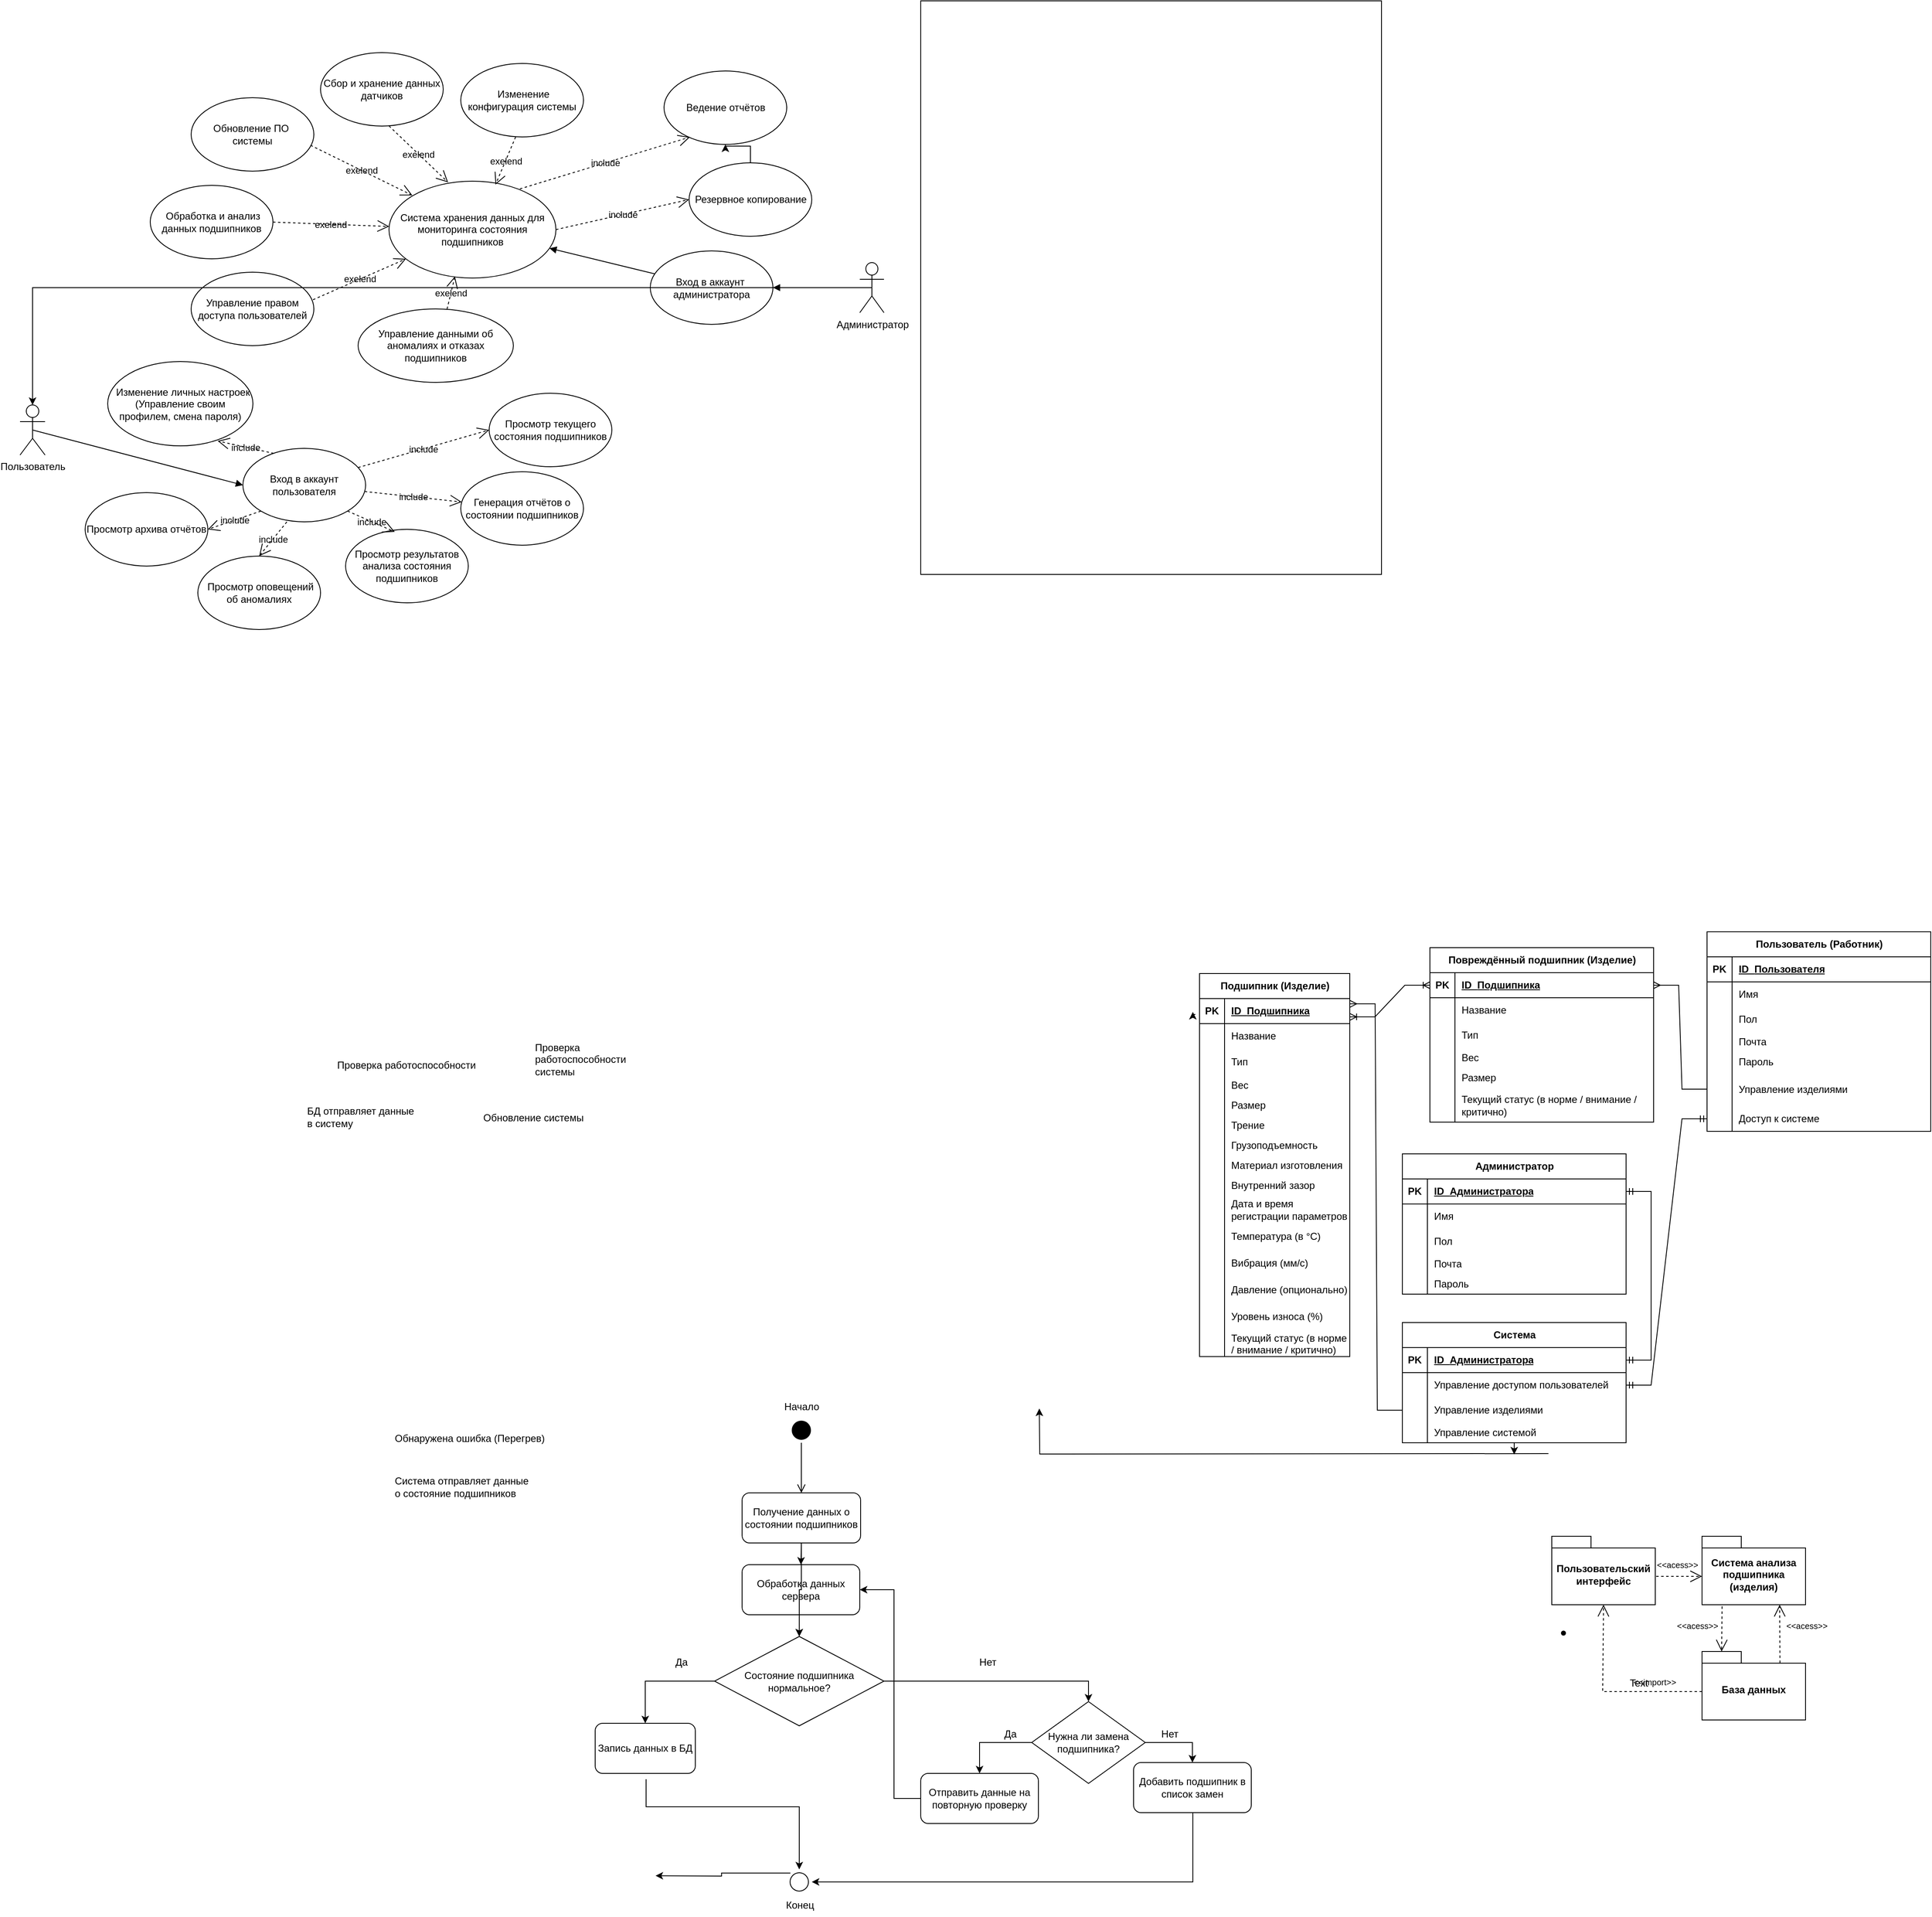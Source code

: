 <mxfile version="27.1.4">
  <diagram name="Страница — 1" id="sjX6we8WSBwKFclhdS3Y">
    <mxGraphModel dx="3708" dy="2323" grid="0" gridSize="10" guides="1" tooltips="1" connect="1" arrows="1" fold="1" page="0" pageScale="1" pageWidth="827" pageHeight="1169" background="light-dark(#FFFFFF,#FFFFFF)" math="0" shadow="0">
      <root>
        <mxCell id="0" />
        <mxCell id="1" parent="0" />
        <mxCell id="w76kFxIlt3MSEbVu-9mh-78" value="&lt;span&gt;Подшипник&amp;nbsp;(Изделие)&lt;/span&gt;" style="shape=table;startSize=30;container=1;collapsible=1;childLayout=tableLayout;fixedRows=1;rowLines=0;fontStyle=1;align=center;resizeLast=1;html=1;fillColor=none;fontColor=light-dark(#000000,#000000);labelBorderColor=none;textShadow=0;strokeColor=light-dark(#000000,#000000);swimlaneFillColor=none;strokeWidth=1;swimlaneLine=1;" parent="1" vertex="1">
          <mxGeometry x="-2" y="78" width="180" height="458.75" as="geometry" />
        </mxCell>
        <mxCell id="w76kFxIlt3MSEbVu-9mh-79" value="" style="shape=tableRow;horizontal=0;startSize=0;swimlaneHead=0;swimlaneBody=0;fillColor=none;collapsible=0;dropTarget=0;points=[[0,0.5],[1,0.5]];portConstraint=eastwest;top=0;left=0;right=0;bottom=1;strokeColor=light-dark(#000000,#000000);" parent="w76kFxIlt3MSEbVu-9mh-78" vertex="1">
          <mxGeometry y="30" width="180" height="30" as="geometry" />
        </mxCell>
        <mxCell id="w76kFxIlt3MSEbVu-9mh-80" value="PK" style="shape=partialRectangle;connectable=0;fillColor=none;top=0;left=0;bottom=0;right=0;fontStyle=1;overflow=hidden;whiteSpace=wrap;html=1;fontColor=light-dark(#000000,#000000);" parent="w76kFxIlt3MSEbVu-9mh-79" vertex="1">
          <mxGeometry width="30" height="30" as="geometry">
            <mxRectangle width="30" height="30" as="alternateBounds" />
          </mxGeometry>
        </mxCell>
        <mxCell id="w76kFxIlt3MSEbVu-9mh-81" value="&lt;font style=&quot;&quot;&gt;&lt;font style=&quot;color: light-dark(rgb(0, 0, 0), rgb(0, 0, 0));&quot;&gt;ID_&lt;/font&gt;&lt;span style=&quot;text-align: center; text-wrap-mode: nowrap;&quot;&gt;&lt;font style=&quot;color: light-dark(rgb(0, 0, 0), rgb(0, 0, 0));&quot;&gt;Подшипника&lt;/font&gt;&lt;/span&gt;&lt;/font&gt;" style="shape=partialRectangle;connectable=0;fillColor=none;top=0;left=0;bottom=0;right=0;align=left;spacingLeft=6;fontStyle=5;overflow=hidden;whiteSpace=wrap;html=1;" parent="w76kFxIlt3MSEbVu-9mh-79" vertex="1">
          <mxGeometry x="30" width="150" height="30" as="geometry">
            <mxRectangle width="150" height="30" as="alternateBounds" />
          </mxGeometry>
        </mxCell>
        <mxCell id="w76kFxIlt3MSEbVu-9mh-82" value="" style="shape=tableRow;horizontal=0;startSize=0;swimlaneHead=0;swimlaneBody=0;fillColor=none;collapsible=0;dropTarget=0;points=[[0,0.5],[1,0.5]];portConstraint=eastwest;top=0;left=0;right=0;bottom=0;" parent="w76kFxIlt3MSEbVu-9mh-78" vertex="1">
          <mxGeometry y="60" width="180" height="30" as="geometry" />
        </mxCell>
        <mxCell id="w76kFxIlt3MSEbVu-9mh-83" value="" style="shape=partialRectangle;connectable=0;fillColor=none;top=0;left=0;bottom=0;right=0;editable=1;overflow=hidden;whiteSpace=wrap;html=1;" parent="w76kFxIlt3MSEbVu-9mh-82" vertex="1">
          <mxGeometry width="30" height="30" as="geometry">
            <mxRectangle width="30" height="30" as="alternateBounds" />
          </mxGeometry>
        </mxCell>
        <mxCell id="w76kFxIlt3MSEbVu-9mh-84" value="&lt;font style=&quot;color: light-dark(rgb(0, 0, 0), rgb(0, 0, 0));&quot;&gt;Название&lt;/font&gt;" style="shape=partialRectangle;connectable=0;fillColor=none;top=0;left=0;bottom=0;right=0;align=left;spacingLeft=6;overflow=hidden;whiteSpace=wrap;html=1;strokeColor=light-dark(#000000,#000000);" parent="w76kFxIlt3MSEbVu-9mh-82" vertex="1">
          <mxGeometry x="30" width="150" height="30" as="geometry">
            <mxRectangle width="150" height="30" as="alternateBounds" />
          </mxGeometry>
        </mxCell>
        <mxCell id="w76kFxIlt3MSEbVu-9mh-85" value="" style="shape=tableRow;horizontal=0;startSize=0;swimlaneHead=0;swimlaneBody=0;fillColor=none;collapsible=0;dropTarget=0;points=[[0,0.5],[1,0.5]];portConstraint=eastwest;top=0;left=0;right=0;bottom=0;" parent="w76kFxIlt3MSEbVu-9mh-78" vertex="1">
          <mxGeometry y="90" width="180" height="32" as="geometry" />
        </mxCell>
        <mxCell id="w76kFxIlt3MSEbVu-9mh-86" value="" style="shape=partialRectangle;connectable=0;fillColor=none;top=0;left=0;bottom=0;right=0;editable=1;overflow=hidden;whiteSpace=wrap;html=1;" parent="w76kFxIlt3MSEbVu-9mh-85" vertex="1">
          <mxGeometry width="30" height="32" as="geometry">
            <mxRectangle width="30" height="32" as="alternateBounds" />
          </mxGeometry>
        </mxCell>
        <mxCell id="w76kFxIlt3MSEbVu-9mh-87" value="&lt;font style=&quot;color: light-dark(rgb(0, 0, 0), rgb(0, 0, 0));&quot;&gt;Тип&lt;/font&gt;" style="shape=partialRectangle;connectable=0;fillColor=none;top=0;left=0;bottom=0;right=0;align=left;spacingLeft=6;overflow=hidden;whiteSpace=wrap;html=1;strokeColor=light-dark(#000000,#000000);" parent="w76kFxIlt3MSEbVu-9mh-85" vertex="1">
          <mxGeometry x="30" width="150" height="32" as="geometry">
            <mxRectangle width="150" height="32" as="alternateBounds" />
          </mxGeometry>
        </mxCell>
        <mxCell id="w76kFxIlt3MSEbVu-9mh-88" value="" style="shape=tableRow;horizontal=0;startSize=0;swimlaneHead=0;swimlaneBody=0;fillColor=none;collapsible=0;dropTarget=0;points=[[0,0.5],[1,0.5]];portConstraint=eastwest;top=0;left=0;right=0;bottom=0;" parent="w76kFxIlt3MSEbVu-9mh-78" vertex="1">
          <mxGeometry y="122" width="180" height="24" as="geometry" />
        </mxCell>
        <mxCell id="w76kFxIlt3MSEbVu-9mh-89" value="" style="shape=partialRectangle;connectable=0;fillColor=none;top=0;left=0;bottom=0;right=0;editable=1;overflow=hidden;whiteSpace=wrap;html=1;" parent="w76kFxIlt3MSEbVu-9mh-88" vertex="1">
          <mxGeometry width="30" height="24" as="geometry">
            <mxRectangle width="30" height="24" as="alternateBounds" />
          </mxGeometry>
        </mxCell>
        <mxCell id="w76kFxIlt3MSEbVu-9mh-90" value="&lt;font style=&quot;color: light-dark(rgb(0, 0, 0), rgb(0, 0, 0));&quot;&gt;Вес&lt;/font&gt;" style="shape=partialRectangle;connectable=0;fillColor=none;top=0;left=0;bottom=0;right=0;align=left;spacingLeft=6;overflow=hidden;whiteSpace=wrap;html=1;strokeColor=light-dark(#000000,#000000);" parent="w76kFxIlt3MSEbVu-9mh-88" vertex="1">
          <mxGeometry x="30" width="150" height="24" as="geometry">
            <mxRectangle width="150" height="24" as="alternateBounds" />
          </mxGeometry>
        </mxCell>
        <mxCell id="w76kFxIlt3MSEbVu-9mh-110" value="" style="shape=tableRow;horizontal=0;startSize=0;swimlaneHead=0;swimlaneBody=0;fillColor=none;collapsible=0;dropTarget=0;points=[[0,0.5],[1,0.5]];portConstraint=eastwest;top=0;left=0;right=0;bottom=0;" parent="w76kFxIlt3MSEbVu-9mh-78" vertex="1">
          <mxGeometry y="146" width="180" height="24" as="geometry" />
        </mxCell>
        <mxCell id="w76kFxIlt3MSEbVu-9mh-111" value="" style="shape=partialRectangle;connectable=0;fillColor=none;top=0;left=0;bottom=0;right=0;editable=1;overflow=hidden;whiteSpace=wrap;html=1;" parent="w76kFxIlt3MSEbVu-9mh-110" vertex="1">
          <mxGeometry width="30" height="24" as="geometry">
            <mxRectangle width="30" height="24" as="alternateBounds" />
          </mxGeometry>
        </mxCell>
        <mxCell id="w76kFxIlt3MSEbVu-9mh-112" value="&lt;font style=&quot;color: light-dark(rgb(0, 0, 0), rgb(0, 0, 0));&quot;&gt;Размер&amp;nbsp;&lt;/font&gt;" style="shape=partialRectangle;connectable=0;fillColor=none;top=0;left=0;bottom=0;right=0;align=left;spacingLeft=6;overflow=hidden;whiteSpace=wrap;html=1;strokeColor=light-dark(#000000,#000000);" parent="w76kFxIlt3MSEbVu-9mh-110" vertex="1">
          <mxGeometry x="30" width="150" height="24" as="geometry">
            <mxRectangle width="150" height="24" as="alternateBounds" />
          </mxGeometry>
        </mxCell>
        <mxCell id="w76kFxIlt3MSEbVu-9mh-113" value="" style="shape=tableRow;horizontal=0;startSize=0;swimlaneHead=0;swimlaneBody=0;fillColor=none;collapsible=0;dropTarget=0;points=[[0,0.5],[1,0.5]];portConstraint=eastwest;top=0;left=0;right=0;bottom=0;" parent="w76kFxIlt3MSEbVu-9mh-78" vertex="1">
          <mxGeometry y="170" width="180" height="24" as="geometry" />
        </mxCell>
        <mxCell id="w76kFxIlt3MSEbVu-9mh-114" value="" style="shape=partialRectangle;connectable=0;fillColor=none;top=0;left=0;bottom=0;right=0;editable=1;overflow=hidden;whiteSpace=wrap;html=1;" parent="w76kFxIlt3MSEbVu-9mh-113" vertex="1">
          <mxGeometry width="30" height="24" as="geometry">
            <mxRectangle width="30" height="24" as="alternateBounds" />
          </mxGeometry>
        </mxCell>
        <mxCell id="w76kFxIlt3MSEbVu-9mh-115" value="&lt;font style=&quot;color: light-dark(rgb(0, 0, 0), rgb(0, 0, 0));&quot;&gt;Трение&lt;/font&gt;" style="shape=partialRectangle;connectable=0;fillColor=none;top=0;left=0;bottom=0;right=0;align=left;spacingLeft=6;overflow=hidden;whiteSpace=wrap;html=1;strokeColor=light-dark(#000000,#000000);" parent="w76kFxIlt3MSEbVu-9mh-113" vertex="1">
          <mxGeometry x="30" width="150" height="24" as="geometry">
            <mxRectangle width="150" height="24" as="alternateBounds" />
          </mxGeometry>
        </mxCell>
        <mxCell id="w76kFxIlt3MSEbVu-9mh-116" value="" style="shape=tableRow;horizontal=0;startSize=0;swimlaneHead=0;swimlaneBody=0;fillColor=none;collapsible=0;dropTarget=0;points=[[0,0.5],[1,0.5]];portConstraint=eastwest;top=0;left=0;right=0;bottom=0;" parent="w76kFxIlt3MSEbVu-9mh-78" vertex="1">
          <mxGeometry y="194" width="180" height="24" as="geometry" />
        </mxCell>
        <mxCell id="w76kFxIlt3MSEbVu-9mh-117" value="" style="shape=partialRectangle;connectable=0;fillColor=none;top=0;left=0;bottom=0;right=0;editable=1;overflow=hidden;whiteSpace=wrap;html=1;" parent="w76kFxIlt3MSEbVu-9mh-116" vertex="1">
          <mxGeometry width="30" height="24" as="geometry">
            <mxRectangle width="30" height="24" as="alternateBounds" />
          </mxGeometry>
        </mxCell>
        <mxCell id="w76kFxIlt3MSEbVu-9mh-118" value="&lt;font style=&quot;color: light-dark(rgb(0, 0, 0), rgb(0, 0, 0));&quot;&gt;Грузоподъемность&lt;/font&gt;" style="shape=partialRectangle;connectable=0;fillColor=none;top=0;left=0;bottom=0;right=0;align=left;spacingLeft=6;overflow=hidden;whiteSpace=wrap;html=1;strokeColor=light-dark(#000000,#000000);" parent="w76kFxIlt3MSEbVu-9mh-116" vertex="1">
          <mxGeometry x="30" width="150" height="24" as="geometry">
            <mxRectangle width="150" height="24" as="alternateBounds" />
          </mxGeometry>
        </mxCell>
        <mxCell id="w76kFxIlt3MSEbVu-9mh-119" value="" style="shape=tableRow;horizontal=0;startSize=0;swimlaneHead=0;swimlaneBody=0;fillColor=none;collapsible=0;dropTarget=0;points=[[0,0.5],[1,0.5]];portConstraint=eastwest;top=0;left=0;right=0;bottom=0;" parent="w76kFxIlt3MSEbVu-9mh-78" vertex="1">
          <mxGeometry y="218" width="180" height="24" as="geometry" />
        </mxCell>
        <mxCell id="w76kFxIlt3MSEbVu-9mh-120" value="" style="shape=partialRectangle;connectable=0;fillColor=none;top=0;left=0;bottom=0;right=0;editable=1;overflow=hidden;whiteSpace=wrap;html=1;" parent="w76kFxIlt3MSEbVu-9mh-119" vertex="1">
          <mxGeometry width="30" height="24" as="geometry">
            <mxRectangle width="30" height="24" as="alternateBounds" />
          </mxGeometry>
        </mxCell>
        <mxCell id="w76kFxIlt3MSEbVu-9mh-121" value="&lt;font style=&quot;color: light-dark(rgb(0, 0, 0), rgb(0, 0, 0));&quot;&gt;Материал изготовления&lt;/font&gt;" style="shape=partialRectangle;connectable=0;fillColor=none;top=0;left=0;bottom=0;right=0;align=left;spacingLeft=6;overflow=hidden;whiteSpace=wrap;html=1;strokeColor=light-dark(#000000,#000000);" parent="w76kFxIlt3MSEbVu-9mh-119" vertex="1">
          <mxGeometry x="30" width="150" height="24" as="geometry">
            <mxRectangle width="150" height="24" as="alternateBounds" />
          </mxGeometry>
        </mxCell>
        <mxCell id="w76kFxIlt3MSEbVu-9mh-122" value="" style="shape=tableRow;horizontal=0;startSize=0;swimlaneHead=0;swimlaneBody=0;fillColor=none;collapsible=0;dropTarget=0;points=[[0,0.5],[1,0.5]];portConstraint=eastwest;top=0;left=0;right=0;bottom=0;" parent="w76kFxIlt3MSEbVu-9mh-78" vertex="1">
          <mxGeometry y="242" width="180" height="24" as="geometry" />
        </mxCell>
        <mxCell id="w76kFxIlt3MSEbVu-9mh-123" value="" style="shape=partialRectangle;connectable=0;fillColor=none;top=0;left=0;bottom=0;right=0;editable=1;overflow=hidden;whiteSpace=wrap;html=1;" parent="w76kFxIlt3MSEbVu-9mh-122" vertex="1">
          <mxGeometry width="30" height="24" as="geometry">
            <mxRectangle width="30" height="24" as="alternateBounds" />
          </mxGeometry>
        </mxCell>
        <mxCell id="w76kFxIlt3MSEbVu-9mh-124" value="&lt;font style=&quot;color: light-dark(rgb(0, 0, 0), rgb(0, 0, 0));&quot;&gt;Внутренний зазор&lt;/font&gt;" style="shape=partialRectangle;connectable=0;fillColor=none;top=0;left=0;bottom=0;right=0;align=left;spacingLeft=6;overflow=hidden;whiteSpace=wrap;html=1;strokeColor=light-dark(#000000,#000000);" parent="w76kFxIlt3MSEbVu-9mh-122" vertex="1">
          <mxGeometry x="30" width="150" height="24" as="geometry">
            <mxRectangle width="150" height="24" as="alternateBounds" />
          </mxGeometry>
        </mxCell>
        <mxCell id="w76kFxIlt3MSEbVu-9mh-153" value="" style="shape=tableRow;horizontal=0;startSize=0;swimlaneHead=0;swimlaneBody=0;fillColor=none;collapsible=0;dropTarget=0;points=[[0,0.5],[1,0.5]];portConstraint=eastwest;top=0;left=0;right=0;bottom=0;" parent="w76kFxIlt3MSEbVu-9mh-78" vertex="1">
          <mxGeometry y="266" width="180" height="33" as="geometry" />
        </mxCell>
        <mxCell id="w76kFxIlt3MSEbVu-9mh-154" value="" style="shape=partialRectangle;connectable=0;fillColor=none;top=0;left=0;bottom=0;right=0;editable=1;overflow=hidden;whiteSpace=wrap;html=1;" parent="w76kFxIlt3MSEbVu-9mh-153" vertex="1">
          <mxGeometry width="30" height="33" as="geometry">
            <mxRectangle width="30" height="33" as="alternateBounds" />
          </mxGeometry>
        </mxCell>
        <mxCell id="w76kFxIlt3MSEbVu-9mh-155" value="&lt;font style=&quot;color: light-dark(rgb(0, 0, 0), rgb(0, 0, 0));&quot;&gt;Дата и время регистрации параметров&lt;/font&gt;" style="shape=partialRectangle;connectable=0;fillColor=none;top=0;left=0;bottom=0;right=0;align=left;spacingLeft=6;overflow=hidden;whiteSpace=wrap;html=1;strokeColor=light-dark(#000000,#000000);" parent="w76kFxIlt3MSEbVu-9mh-153" vertex="1">
          <mxGeometry x="30" width="150" height="33" as="geometry">
            <mxRectangle width="150" height="33" as="alternateBounds" />
          </mxGeometry>
        </mxCell>
        <mxCell id="w76kFxIlt3MSEbVu-9mh-165" value="" style="shape=tableRow;horizontal=0;startSize=0;swimlaneHead=0;swimlaneBody=0;fillColor=none;collapsible=0;dropTarget=0;points=[[0,0.5],[1,0.5]];portConstraint=eastwest;top=0;left=0;right=0;bottom=0;" parent="w76kFxIlt3MSEbVu-9mh-78" vertex="1">
          <mxGeometry y="299" width="180" height="32" as="geometry" />
        </mxCell>
        <mxCell id="w76kFxIlt3MSEbVu-9mh-166" value="" style="shape=partialRectangle;connectable=0;fillColor=none;top=0;left=0;bottom=0;right=0;editable=1;overflow=hidden;whiteSpace=wrap;html=1;" parent="w76kFxIlt3MSEbVu-9mh-165" vertex="1">
          <mxGeometry width="30" height="32" as="geometry">
            <mxRectangle width="30" height="32" as="alternateBounds" />
          </mxGeometry>
        </mxCell>
        <mxCell id="w76kFxIlt3MSEbVu-9mh-167" value="&lt;font style=&quot;color: light-dark(rgb(0, 0, 0), rgb(0, 0, 0));&quot;&gt;Температура (в °C)&lt;/font&gt;" style="shape=partialRectangle;connectable=0;fillColor=none;top=0;left=0;bottom=0;right=0;align=left;spacingLeft=6;overflow=hidden;whiteSpace=wrap;html=1;strokeColor=light-dark(#000000,#000000);" parent="w76kFxIlt3MSEbVu-9mh-165" vertex="1">
          <mxGeometry x="30" width="150" height="32" as="geometry">
            <mxRectangle width="150" height="32" as="alternateBounds" />
          </mxGeometry>
        </mxCell>
        <mxCell id="w76kFxIlt3MSEbVu-9mh-202" value="" style="shape=tableRow;horizontal=0;startSize=0;swimlaneHead=0;swimlaneBody=0;fillColor=none;collapsible=0;dropTarget=0;points=[[0,0.5],[1,0.5]];portConstraint=eastwest;top=0;left=0;right=0;bottom=0;" parent="w76kFxIlt3MSEbVu-9mh-78" vertex="1">
          <mxGeometry y="331" width="180" height="32" as="geometry" />
        </mxCell>
        <mxCell id="w76kFxIlt3MSEbVu-9mh-203" value="" style="shape=partialRectangle;connectable=0;fillColor=none;top=0;left=0;bottom=0;right=0;editable=1;overflow=hidden;whiteSpace=wrap;html=1;" parent="w76kFxIlt3MSEbVu-9mh-202" vertex="1">
          <mxGeometry width="30" height="32" as="geometry">
            <mxRectangle width="30" height="32" as="alternateBounds" />
          </mxGeometry>
        </mxCell>
        <mxCell id="w76kFxIlt3MSEbVu-9mh-204" value="&lt;font style=&quot;color: light-dark(rgb(0, 0, 0), rgb(0, 0, 0));&quot;&gt;Вибрация (мм/с)&lt;/font&gt;" style="shape=partialRectangle;connectable=0;fillColor=none;top=0;left=0;bottom=0;right=0;align=left;spacingLeft=6;overflow=hidden;whiteSpace=wrap;html=1;strokeColor=light-dark(#000000,#000000);" parent="w76kFxIlt3MSEbVu-9mh-202" vertex="1">
          <mxGeometry x="30" width="150" height="32" as="geometry">
            <mxRectangle width="150" height="32" as="alternateBounds" />
          </mxGeometry>
        </mxCell>
        <mxCell id="w76kFxIlt3MSEbVu-9mh-205" value="" style="shape=tableRow;horizontal=0;startSize=0;swimlaneHead=0;swimlaneBody=0;fillColor=none;collapsible=0;dropTarget=0;points=[[0,0.5],[1,0.5]];portConstraint=eastwest;top=0;left=0;right=0;bottom=0;" parent="w76kFxIlt3MSEbVu-9mh-78" vertex="1">
          <mxGeometry y="363" width="180" height="32" as="geometry" />
        </mxCell>
        <mxCell id="w76kFxIlt3MSEbVu-9mh-206" value="" style="shape=partialRectangle;connectable=0;fillColor=none;top=0;left=0;bottom=0;right=0;editable=1;overflow=hidden;whiteSpace=wrap;html=1;" parent="w76kFxIlt3MSEbVu-9mh-205" vertex="1">
          <mxGeometry width="30" height="32" as="geometry">
            <mxRectangle width="30" height="32" as="alternateBounds" />
          </mxGeometry>
        </mxCell>
        <mxCell id="w76kFxIlt3MSEbVu-9mh-207" value="&lt;font style=&quot;color: light-dark(rgb(0, 0, 0), rgb(0, 0, 0));&quot;&gt;Давление (опционально)&lt;/font&gt;" style="shape=partialRectangle;connectable=0;fillColor=none;top=0;left=0;bottom=0;right=0;align=left;spacingLeft=6;overflow=hidden;whiteSpace=wrap;html=1;strokeColor=light-dark(#000000,#000000);" parent="w76kFxIlt3MSEbVu-9mh-205" vertex="1">
          <mxGeometry x="30" width="150" height="32" as="geometry">
            <mxRectangle width="150" height="32" as="alternateBounds" />
          </mxGeometry>
        </mxCell>
        <mxCell id="w76kFxIlt3MSEbVu-9mh-248" value="" style="shape=tableRow;horizontal=0;startSize=0;swimlaneHead=0;swimlaneBody=0;fillColor=none;collapsible=0;dropTarget=0;points=[[0,0.5],[1,0.5]];portConstraint=eastwest;top=0;left=0;right=0;bottom=0;" parent="w76kFxIlt3MSEbVu-9mh-78" vertex="1">
          <mxGeometry y="395" width="180" height="32" as="geometry" />
        </mxCell>
        <mxCell id="w76kFxIlt3MSEbVu-9mh-249" value="" style="shape=partialRectangle;connectable=0;fillColor=none;top=0;left=0;bottom=0;right=0;editable=1;overflow=hidden;whiteSpace=wrap;html=1;" parent="w76kFxIlt3MSEbVu-9mh-248" vertex="1">
          <mxGeometry width="30" height="32" as="geometry">
            <mxRectangle width="30" height="32" as="alternateBounds" />
          </mxGeometry>
        </mxCell>
        <mxCell id="w76kFxIlt3MSEbVu-9mh-250" value="&lt;font style=&quot;color: light-dark(rgb(0, 0, 0), rgb(0, 0, 0));&quot;&gt;Уровень износа (%)&lt;/font&gt;" style="shape=partialRectangle;connectable=0;fillColor=none;top=0;left=0;bottom=0;right=0;align=left;spacingLeft=6;overflow=hidden;whiteSpace=wrap;html=1;strokeColor=light-dark(#000000,#000000);" parent="w76kFxIlt3MSEbVu-9mh-248" vertex="1">
          <mxGeometry x="30" width="150" height="32" as="geometry">
            <mxRectangle width="150" height="32" as="alternateBounds" />
          </mxGeometry>
        </mxCell>
        <mxCell id="w76kFxIlt3MSEbVu-9mh-251" value="" style="shape=tableRow;horizontal=0;startSize=0;swimlaneHead=0;swimlaneBody=0;fillColor=none;collapsible=0;dropTarget=0;points=[[0,0.5],[1,0.5]];portConstraint=eastwest;top=0;left=0;right=0;bottom=0;" parent="w76kFxIlt3MSEbVu-9mh-78" vertex="1">
          <mxGeometry y="427" width="180" height="32" as="geometry" />
        </mxCell>
        <mxCell id="w76kFxIlt3MSEbVu-9mh-252" value="" style="shape=partialRectangle;connectable=0;fillColor=none;top=0;left=0;bottom=0;right=0;editable=1;overflow=hidden;whiteSpace=wrap;html=1;" parent="w76kFxIlt3MSEbVu-9mh-251" vertex="1">
          <mxGeometry width="30" height="32" as="geometry">
            <mxRectangle width="30" height="32" as="alternateBounds" />
          </mxGeometry>
        </mxCell>
        <mxCell id="w76kFxIlt3MSEbVu-9mh-253" value="&lt;font style=&quot;color: light-dark(rgb(0, 0, 0), rgb(0, 0, 0));&quot;&gt;Текущий статус (в норме / внимание / критично)&lt;/font&gt;" style="shape=partialRectangle;connectable=0;fillColor=none;top=0;left=0;bottom=0;right=0;align=left;spacingLeft=6;overflow=hidden;whiteSpace=wrap;html=1;strokeColor=light-dark(#000000,#000000);" parent="w76kFxIlt3MSEbVu-9mh-251" vertex="1">
          <mxGeometry x="30" width="150" height="32" as="geometry">
            <mxRectangle width="150" height="32" as="alternateBounds" />
          </mxGeometry>
        </mxCell>
        <mxCell id="w76kFxIlt3MSEbVu-9mh-125" value="&lt;span&gt;Повреждённый подшипник&amp;nbsp;(Изделие)&lt;/span&gt;" style="shape=table;startSize=30;container=1;collapsible=1;childLayout=tableLayout;fixedRows=1;rowLines=0;fontStyle=1;align=center;resizeLast=1;html=1;fillColor=none;fontColor=light-dark(#000000,#000000);labelBorderColor=none;textShadow=0;strokeColor=light-dark(#000000,#000000);swimlaneFillColor=none;" parent="1" vertex="1">
          <mxGeometry x="274" y="47" width="268" height="209" as="geometry" />
        </mxCell>
        <mxCell id="w76kFxIlt3MSEbVu-9mh-126" value="" style="shape=tableRow;horizontal=0;startSize=0;swimlaneHead=0;swimlaneBody=0;fillColor=none;collapsible=0;dropTarget=0;points=[[0,0.5],[1,0.5]];portConstraint=eastwest;top=0;left=0;right=0;bottom=1;strokeColor=light-dark(#000000,#000000);" parent="w76kFxIlt3MSEbVu-9mh-125" vertex="1">
          <mxGeometry y="30" width="268" height="30" as="geometry" />
        </mxCell>
        <mxCell id="w76kFxIlt3MSEbVu-9mh-127" value="PK" style="shape=partialRectangle;connectable=0;fillColor=none;top=0;left=0;bottom=0;right=0;fontStyle=1;overflow=hidden;whiteSpace=wrap;html=1;fontColor=light-dark(#000000,#000000);" parent="w76kFxIlt3MSEbVu-9mh-126" vertex="1">
          <mxGeometry width="30" height="30" as="geometry">
            <mxRectangle width="30" height="30" as="alternateBounds" />
          </mxGeometry>
        </mxCell>
        <mxCell id="w76kFxIlt3MSEbVu-9mh-128" value="&lt;font style=&quot;&quot;&gt;&lt;font style=&quot;color: light-dark(rgb(0, 0, 0), rgb(0, 0, 0));&quot;&gt;ID_&lt;/font&gt;&lt;span style=&quot;text-align: center; text-wrap-mode: nowrap;&quot;&gt;&lt;font style=&quot;color: light-dark(rgb(0, 0, 0), rgb(0, 0, 0));&quot;&gt;Подшипника&lt;/font&gt;&lt;/span&gt;&lt;/font&gt;" style="shape=partialRectangle;connectable=0;fillColor=none;top=0;left=0;bottom=0;right=0;align=left;spacingLeft=6;fontStyle=5;overflow=hidden;whiteSpace=wrap;html=1;" parent="w76kFxIlt3MSEbVu-9mh-126" vertex="1">
          <mxGeometry x="30" width="238" height="30" as="geometry">
            <mxRectangle width="238" height="30" as="alternateBounds" />
          </mxGeometry>
        </mxCell>
        <mxCell id="w76kFxIlt3MSEbVu-9mh-129" value="" style="shape=tableRow;horizontal=0;startSize=0;swimlaneHead=0;swimlaneBody=0;fillColor=none;collapsible=0;dropTarget=0;points=[[0,0.5],[1,0.5]];portConstraint=eastwest;top=0;left=0;right=0;bottom=0;" parent="w76kFxIlt3MSEbVu-9mh-125" vertex="1">
          <mxGeometry y="60" width="268" height="30" as="geometry" />
        </mxCell>
        <mxCell id="w76kFxIlt3MSEbVu-9mh-130" value="" style="shape=partialRectangle;connectable=0;fillColor=none;top=0;left=0;bottom=0;right=0;editable=1;overflow=hidden;whiteSpace=wrap;html=1;" parent="w76kFxIlt3MSEbVu-9mh-129" vertex="1">
          <mxGeometry width="30" height="30" as="geometry">
            <mxRectangle width="30" height="30" as="alternateBounds" />
          </mxGeometry>
        </mxCell>
        <mxCell id="w76kFxIlt3MSEbVu-9mh-131" value="&lt;font style=&quot;color: light-dark(rgb(0, 0, 0), rgb(0, 0, 0));&quot;&gt;Название&lt;/font&gt;" style="shape=partialRectangle;connectable=0;fillColor=none;top=0;left=0;bottom=0;right=0;align=left;spacingLeft=6;overflow=hidden;whiteSpace=wrap;html=1;strokeColor=light-dark(#000000,#000000);" parent="w76kFxIlt3MSEbVu-9mh-129" vertex="1">
          <mxGeometry x="30" width="238" height="30" as="geometry">
            <mxRectangle width="238" height="30" as="alternateBounds" />
          </mxGeometry>
        </mxCell>
        <mxCell id="w76kFxIlt3MSEbVu-9mh-132" value="" style="shape=tableRow;horizontal=0;startSize=0;swimlaneHead=0;swimlaneBody=0;fillColor=none;collapsible=0;dropTarget=0;points=[[0,0.5],[1,0.5]];portConstraint=eastwest;top=0;left=0;right=0;bottom=0;" parent="w76kFxIlt3MSEbVu-9mh-125" vertex="1">
          <mxGeometry y="90" width="268" height="30" as="geometry" />
        </mxCell>
        <mxCell id="w76kFxIlt3MSEbVu-9mh-133" value="" style="shape=partialRectangle;connectable=0;fillColor=none;top=0;left=0;bottom=0;right=0;editable=1;overflow=hidden;whiteSpace=wrap;html=1;" parent="w76kFxIlt3MSEbVu-9mh-132" vertex="1">
          <mxGeometry width="30" height="30" as="geometry">
            <mxRectangle width="30" height="30" as="alternateBounds" />
          </mxGeometry>
        </mxCell>
        <mxCell id="w76kFxIlt3MSEbVu-9mh-134" value="&lt;font style=&quot;color: light-dark(rgb(0, 0, 0), rgb(0, 0, 0));&quot;&gt;Тип&lt;/font&gt;" style="shape=partialRectangle;connectable=0;fillColor=none;top=0;left=0;bottom=0;right=0;align=left;spacingLeft=6;overflow=hidden;whiteSpace=wrap;html=1;strokeColor=light-dark(#000000,#000000);" parent="w76kFxIlt3MSEbVu-9mh-132" vertex="1">
          <mxGeometry x="30" width="238" height="30" as="geometry">
            <mxRectangle width="238" height="30" as="alternateBounds" />
          </mxGeometry>
        </mxCell>
        <mxCell id="w76kFxIlt3MSEbVu-9mh-135" value="" style="shape=tableRow;horizontal=0;startSize=0;swimlaneHead=0;swimlaneBody=0;fillColor=none;collapsible=0;dropTarget=0;points=[[0,0.5],[1,0.5]];portConstraint=eastwest;top=0;left=0;right=0;bottom=0;" parent="w76kFxIlt3MSEbVu-9mh-125" vertex="1">
          <mxGeometry y="120" width="268" height="24" as="geometry" />
        </mxCell>
        <mxCell id="w76kFxIlt3MSEbVu-9mh-136" value="" style="shape=partialRectangle;connectable=0;fillColor=none;top=0;left=0;bottom=0;right=0;editable=1;overflow=hidden;whiteSpace=wrap;html=1;" parent="w76kFxIlt3MSEbVu-9mh-135" vertex="1">
          <mxGeometry width="30" height="24" as="geometry">
            <mxRectangle width="30" height="24" as="alternateBounds" />
          </mxGeometry>
        </mxCell>
        <mxCell id="w76kFxIlt3MSEbVu-9mh-137" value="&lt;font style=&quot;color: light-dark(rgb(0, 0, 0), rgb(0, 0, 0));&quot;&gt;Вес&lt;/font&gt;" style="shape=partialRectangle;connectable=0;fillColor=none;top=0;left=0;bottom=0;right=0;align=left;spacingLeft=6;overflow=hidden;whiteSpace=wrap;html=1;strokeColor=light-dark(#000000,#000000);" parent="w76kFxIlt3MSEbVu-9mh-135" vertex="1">
          <mxGeometry x="30" width="238" height="24" as="geometry">
            <mxRectangle width="238" height="24" as="alternateBounds" />
          </mxGeometry>
        </mxCell>
        <mxCell id="w76kFxIlt3MSEbVu-9mh-138" value="" style="shape=tableRow;horizontal=0;startSize=0;swimlaneHead=0;swimlaneBody=0;fillColor=none;collapsible=0;dropTarget=0;points=[[0,0.5],[1,0.5]];portConstraint=eastwest;top=0;left=0;right=0;bottom=0;" parent="w76kFxIlt3MSEbVu-9mh-125" vertex="1">
          <mxGeometry y="144" width="268" height="24" as="geometry" />
        </mxCell>
        <mxCell id="w76kFxIlt3MSEbVu-9mh-139" value="" style="shape=partialRectangle;connectable=0;fillColor=none;top=0;left=0;bottom=0;right=0;editable=1;overflow=hidden;whiteSpace=wrap;html=1;" parent="w76kFxIlt3MSEbVu-9mh-138" vertex="1">
          <mxGeometry width="30" height="24" as="geometry">
            <mxRectangle width="30" height="24" as="alternateBounds" />
          </mxGeometry>
        </mxCell>
        <mxCell id="w76kFxIlt3MSEbVu-9mh-140" value="&lt;font style=&quot;color: light-dark(rgb(0, 0, 0), rgb(0, 0, 0));&quot;&gt;Размер&amp;nbsp;&lt;/font&gt;" style="shape=partialRectangle;connectable=0;fillColor=none;top=0;left=0;bottom=0;right=0;align=left;spacingLeft=6;overflow=hidden;whiteSpace=wrap;html=1;strokeColor=light-dark(#000000,#000000);" parent="w76kFxIlt3MSEbVu-9mh-138" vertex="1">
          <mxGeometry x="30" width="238" height="24" as="geometry">
            <mxRectangle width="238" height="24" as="alternateBounds" />
          </mxGeometry>
        </mxCell>
        <mxCell id="w76kFxIlt3MSEbVu-9mh-141" value="" style="shape=tableRow;horizontal=0;startSize=0;swimlaneHead=0;swimlaneBody=0;fillColor=none;collapsible=0;dropTarget=0;points=[[0,0.5],[1,0.5]];portConstraint=eastwest;top=0;left=0;right=0;bottom=0;strokeColor=light-dark(#000000,#000000);" parent="w76kFxIlt3MSEbVu-9mh-125" vertex="1">
          <mxGeometry y="168" width="268" height="41" as="geometry" />
        </mxCell>
        <mxCell id="w76kFxIlt3MSEbVu-9mh-142" value="" style="shape=partialRectangle;connectable=0;fillColor=none;top=0;left=0;bottom=0;right=0;editable=1;overflow=hidden;whiteSpace=wrap;html=1;" parent="w76kFxIlt3MSEbVu-9mh-141" vertex="1">
          <mxGeometry width="30" height="41" as="geometry">
            <mxRectangle width="30" height="41" as="alternateBounds" />
          </mxGeometry>
        </mxCell>
        <mxCell id="w76kFxIlt3MSEbVu-9mh-143" value="&lt;span&gt;&lt;font style=&quot;color: light-dark(rgb(0, 0, 0), rgb(0, 0, 0));&quot;&gt;Текущий статус (в норме / внимание / критично)&lt;/font&gt;&lt;/span&gt;" style="shape=partialRectangle;connectable=0;fillColor=none;top=0;left=0;bottom=0;right=0;align=left;spacingLeft=6;overflow=hidden;whiteSpace=wrap;html=1;strokeColor=light-dark(#000000,#000000);" parent="w76kFxIlt3MSEbVu-9mh-141" vertex="1">
          <mxGeometry x="30" width="238" height="41" as="geometry">
            <mxRectangle width="238" height="41" as="alternateBounds" />
          </mxGeometry>
        </mxCell>
        <mxCell id="sMY4QTTRwCRsrDG5eZQJ-2" value="" style="edgeStyle=entityRelationEdgeStyle;fontSize=12;html=1;endArrow=ERoneToMany;startArrow=ERoneToMany;rounded=0;fontColor=light-dark(#000000,#000000);exitX=1.001;exitY=0.73;exitDx=0;exitDy=0;strokeColor=light-dark(#000000,#000000);exitPerimeter=0;" edge="1" parent="1" source="w76kFxIlt3MSEbVu-9mh-79" target="w76kFxIlt3MSEbVu-9mh-126">
          <mxGeometry width="100" height="100" relative="1" as="geometry">
            <mxPoint x="230" y="356" as="sourcePoint" />
            <mxPoint x="330" y="256" as="targetPoint" />
          </mxGeometry>
        </mxCell>
        <mxCell id="sMY4QTTRwCRsrDG5eZQJ-23" style="edgeStyle=orthogonalEdgeStyle;rounded=0;orthogonalLoop=1;jettySize=auto;html=1;" edge="1" parent="1">
          <mxGeometry relative="1" as="geometry">
            <mxPoint x="416" y="653" as="sourcePoint" />
            <mxPoint x="-193.923" y="599" as="targetPoint" />
          </mxGeometry>
        </mxCell>
        <mxCell id="sMY4QTTRwCRsrDG5eZQJ-25" style="edgeStyle=orthogonalEdgeStyle;rounded=0;orthogonalLoop=1;jettySize=auto;html=1;" edge="1" parent="1">
          <mxGeometry relative="1" as="geometry">
            <mxPoint x="-10" y="124" as="targetPoint" />
            <mxPoint x="-7" y="127" as="sourcePoint" />
          </mxGeometry>
        </mxCell>
        <mxCell id="sMY4QTTRwCRsrDG5eZQJ-30" value="" style="edgeStyle=entityRelationEdgeStyle;fontSize=12;html=1;endArrow=ERmany;rounded=0;strokeColor=light-dark(#000000,#000000);exitX=0;exitY=0.5;exitDx=0;exitDy=0;entryX=1.002;entryY=0.21;entryDx=0;entryDy=0;entryPerimeter=0;" edge="1" parent="1" source="sMY4QTTRwCRsrDG5eZQJ-158" target="w76kFxIlt3MSEbVu-9mh-79">
          <mxGeometry width="100" height="100" relative="1" as="geometry">
            <mxPoint x="-60" y="435.0" as="sourcePoint" />
            <mxPoint x="-38" y="286" as="targetPoint" />
          </mxGeometry>
        </mxCell>
        <mxCell id="sMY4QTTRwCRsrDG5eZQJ-31" value="&lt;span&gt;Пользователь (Работник)&lt;/span&gt;" style="shape=table;startSize=30;container=1;collapsible=1;childLayout=tableLayout;fixedRows=1;rowLines=0;fontStyle=1;align=center;resizeLast=1;html=1;fillColor=none;fontColor=light-dark(#000000,#000000);labelBorderColor=none;textShadow=0;strokeColor=light-dark(#000000,#000000);swimlaneFillColor=none;" vertex="1" parent="1">
          <mxGeometry x="606" y="28" width="268" height="239" as="geometry" />
        </mxCell>
        <mxCell id="sMY4QTTRwCRsrDG5eZQJ-32" value="" style="shape=tableRow;horizontal=0;startSize=0;swimlaneHead=0;swimlaneBody=0;fillColor=none;collapsible=0;dropTarget=0;points=[[0,0.5],[1,0.5]];portConstraint=eastwest;top=0;left=0;right=0;bottom=1;strokeColor=light-dark(#000000,#000000);" vertex="1" parent="sMY4QTTRwCRsrDG5eZQJ-31">
          <mxGeometry y="30" width="268" height="30" as="geometry" />
        </mxCell>
        <mxCell id="sMY4QTTRwCRsrDG5eZQJ-33" value="PK" style="shape=partialRectangle;connectable=0;fillColor=none;top=0;left=0;bottom=0;right=0;fontStyle=1;overflow=hidden;whiteSpace=wrap;html=1;fontColor=light-dark(#000000,#000000);" vertex="1" parent="sMY4QTTRwCRsrDG5eZQJ-32">
          <mxGeometry width="30" height="30" as="geometry">
            <mxRectangle width="30" height="30" as="alternateBounds" />
          </mxGeometry>
        </mxCell>
        <mxCell id="sMY4QTTRwCRsrDG5eZQJ-34" value="&lt;div style=&quot;text-align: center;&quot;&gt;&lt;span style=&quot;color: light-dark(rgb(0, 0, 0), rgb(0, 0, 0)); background-color: transparent;&quot;&gt;ID_&lt;span style=&quot;text-wrap-mode: nowrap;&quot;&gt;Пользователя&lt;/span&gt;&lt;/span&gt;&lt;/div&gt;" style="shape=partialRectangle;connectable=0;fillColor=none;top=0;left=0;bottom=0;right=0;align=left;spacingLeft=6;fontStyle=5;overflow=hidden;whiteSpace=wrap;html=1;" vertex="1" parent="sMY4QTTRwCRsrDG5eZQJ-32">
          <mxGeometry x="30" width="238" height="30" as="geometry">
            <mxRectangle width="238" height="30" as="alternateBounds" />
          </mxGeometry>
        </mxCell>
        <mxCell id="sMY4QTTRwCRsrDG5eZQJ-35" value="" style="shape=tableRow;horizontal=0;startSize=0;swimlaneHead=0;swimlaneBody=0;fillColor=none;collapsible=0;dropTarget=0;points=[[0,0.5],[1,0.5]];portConstraint=eastwest;top=0;left=0;right=0;bottom=0;" vertex="1" parent="sMY4QTTRwCRsrDG5eZQJ-31">
          <mxGeometry y="60" width="268" height="30" as="geometry" />
        </mxCell>
        <mxCell id="sMY4QTTRwCRsrDG5eZQJ-36" value="" style="shape=partialRectangle;connectable=0;fillColor=none;top=0;left=0;bottom=0;right=0;editable=1;overflow=hidden;whiteSpace=wrap;html=1;" vertex="1" parent="sMY4QTTRwCRsrDG5eZQJ-35">
          <mxGeometry width="30" height="30" as="geometry">
            <mxRectangle width="30" height="30" as="alternateBounds" />
          </mxGeometry>
        </mxCell>
        <mxCell id="sMY4QTTRwCRsrDG5eZQJ-37" value="&lt;font style=&quot;color: light-dark(rgb(0, 0, 0), rgb(0, 0, 0));&quot;&gt;Имя&lt;/font&gt;" style="shape=partialRectangle;connectable=0;fillColor=none;top=0;left=0;bottom=0;right=0;align=left;spacingLeft=6;overflow=hidden;whiteSpace=wrap;html=1;strokeColor=light-dark(#000000,#000000);" vertex="1" parent="sMY4QTTRwCRsrDG5eZQJ-35">
          <mxGeometry x="30" width="238" height="30" as="geometry">
            <mxRectangle width="238" height="30" as="alternateBounds" />
          </mxGeometry>
        </mxCell>
        <mxCell id="sMY4QTTRwCRsrDG5eZQJ-38" value="" style="shape=tableRow;horizontal=0;startSize=0;swimlaneHead=0;swimlaneBody=0;fillColor=none;collapsible=0;dropTarget=0;points=[[0,0.5],[1,0.5]];portConstraint=eastwest;top=0;left=0;right=0;bottom=0;" vertex="1" parent="sMY4QTTRwCRsrDG5eZQJ-31">
          <mxGeometry y="90" width="268" height="30" as="geometry" />
        </mxCell>
        <mxCell id="sMY4QTTRwCRsrDG5eZQJ-39" value="" style="shape=partialRectangle;connectable=0;fillColor=none;top=0;left=0;bottom=0;right=0;editable=1;overflow=hidden;whiteSpace=wrap;html=1;" vertex="1" parent="sMY4QTTRwCRsrDG5eZQJ-38">
          <mxGeometry width="30" height="30" as="geometry">
            <mxRectangle width="30" height="30" as="alternateBounds" />
          </mxGeometry>
        </mxCell>
        <mxCell id="sMY4QTTRwCRsrDG5eZQJ-40" value="&lt;font style=&quot;color: light-dark(rgb(0, 0, 0), rgb(0, 0, 0));&quot;&gt;Пол&lt;/font&gt;" style="shape=partialRectangle;connectable=0;fillColor=none;top=0;left=0;bottom=0;right=0;align=left;spacingLeft=6;overflow=hidden;whiteSpace=wrap;html=1;strokeColor=light-dark(#000000,#000000);" vertex="1" parent="sMY4QTTRwCRsrDG5eZQJ-38">
          <mxGeometry x="30" width="238" height="30" as="geometry">
            <mxRectangle width="238" height="30" as="alternateBounds" />
          </mxGeometry>
        </mxCell>
        <mxCell id="sMY4QTTRwCRsrDG5eZQJ-41" value="" style="shape=tableRow;horizontal=0;startSize=0;swimlaneHead=0;swimlaneBody=0;fillColor=none;collapsible=0;dropTarget=0;points=[[0,0.5],[1,0.5]];portConstraint=eastwest;top=0;left=0;right=0;bottom=0;" vertex="1" parent="sMY4QTTRwCRsrDG5eZQJ-31">
          <mxGeometry y="120" width="268" height="24" as="geometry" />
        </mxCell>
        <mxCell id="sMY4QTTRwCRsrDG5eZQJ-42" value="" style="shape=partialRectangle;connectable=0;fillColor=none;top=0;left=0;bottom=0;right=0;editable=1;overflow=hidden;whiteSpace=wrap;html=1;" vertex="1" parent="sMY4QTTRwCRsrDG5eZQJ-41">
          <mxGeometry width="30" height="24" as="geometry">
            <mxRectangle width="30" height="24" as="alternateBounds" />
          </mxGeometry>
        </mxCell>
        <mxCell id="sMY4QTTRwCRsrDG5eZQJ-43" value="&lt;font style=&quot;color: light-dark(rgb(0, 0, 0), rgb(0, 0, 0));&quot;&gt;Почта&lt;/font&gt;" style="shape=partialRectangle;connectable=0;fillColor=none;top=0;left=0;bottom=0;right=0;align=left;spacingLeft=6;overflow=hidden;whiteSpace=wrap;html=1;strokeColor=light-dark(#000000,#000000);" vertex="1" parent="sMY4QTTRwCRsrDG5eZQJ-41">
          <mxGeometry x="30" width="238" height="24" as="geometry">
            <mxRectangle width="238" height="24" as="alternateBounds" />
          </mxGeometry>
        </mxCell>
        <mxCell id="sMY4QTTRwCRsrDG5eZQJ-44" value="" style="shape=tableRow;horizontal=0;startSize=0;swimlaneHead=0;swimlaneBody=0;fillColor=none;collapsible=0;dropTarget=0;points=[[0,0.5],[1,0.5]];portConstraint=eastwest;top=0;left=0;right=0;bottom=0;" vertex="1" parent="sMY4QTTRwCRsrDG5eZQJ-31">
          <mxGeometry y="144" width="268" height="24" as="geometry" />
        </mxCell>
        <mxCell id="sMY4QTTRwCRsrDG5eZQJ-45" value="" style="shape=partialRectangle;connectable=0;fillColor=none;top=0;left=0;bottom=0;right=0;editable=1;overflow=hidden;whiteSpace=wrap;html=1;" vertex="1" parent="sMY4QTTRwCRsrDG5eZQJ-44">
          <mxGeometry width="30" height="24" as="geometry">
            <mxRectangle width="30" height="24" as="alternateBounds" />
          </mxGeometry>
        </mxCell>
        <mxCell id="sMY4QTTRwCRsrDG5eZQJ-46" value="&lt;font style=&quot;color: light-dark(rgb(0, 0, 0), rgb(0, 0, 0));&quot;&gt;Пароль&lt;/font&gt;" style="shape=partialRectangle;connectable=0;fillColor=none;top=0;left=0;bottom=0;right=0;align=left;spacingLeft=6;overflow=hidden;whiteSpace=wrap;html=1;strokeColor=light-dark(#000000,#000000);" vertex="1" parent="sMY4QTTRwCRsrDG5eZQJ-44">
          <mxGeometry x="30" width="238" height="24" as="geometry">
            <mxRectangle width="238" height="24" as="alternateBounds" />
          </mxGeometry>
        </mxCell>
        <mxCell id="sMY4QTTRwCRsrDG5eZQJ-47" value="" style="shape=tableRow;horizontal=0;startSize=0;swimlaneHead=0;swimlaneBody=0;fillColor=none;collapsible=0;dropTarget=0;points=[[0,0.5],[1,0.5]];portConstraint=eastwest;top=0;left=0;right=0;bottom=0;strokeColor=light-dark(#000000,#000000);" vertex="1" parent="sMY4QTTRwCRsrDG5eZQJ-31">
          <mxGeometry y="168" width="268" height="41" as="geometry" />
        </mxCell>
        <mxCell id="sMY4QTTRwCRsrDG5eZQJ-48" value="" style="shape=partialRectangle;connectable=0;fillColor=none;top=0;left=0;bottom=0;right=0;editable=1;overflow=hidden;whiteSpace=wrap;html=1;" vertex="1" parent="sMY4QTTRwCRsrDG5eZQJ-47">
          <mxGeometry width="30" height="41" as="geometry">
            <mxRectangle width="30" height="41" as="alternateBounds" />
          </mxGeometry>
        </mxCell>
        <mxCell id="sMY4QTTRwCRsrDG5eZQJ-49" value="&lt;span&gt;&lt;font style=&quot;color: light-dark(rgb(0, 0, 0), rgb(0, 0, 0));&quot;&gt;Управление изделиями&lt;/font&gt;&lt;/span&gt;" style="shape=partialRectangle;connectable=0;fillColor=none;top=0;left=0;bottom=0;right=0;align=left;spacingLeft=6;overflow=hidden;whiteSpace=wrap;html=1;strokeColor=light-dark(#000000,#000000);" vertex="1" parent="sMY4QTTRwCRsrDG5eZQJ-47">
          <mxGeometry x="30" width="238" height="41" as="geometry">
            <mxRectangle width="238" height="41" as="alternateBounds" />
          </mxGeometry>
        </mxCell>
        <mxCell id="sMY4QTTRwCRsrDG5eZQJ-107" value="" style="shape=tableRow;horizontal=0;startSize=0;swimlaneHead=0;swimlaneBody=0;fillColor=none;collapsible=0;dropTarget=0;points=[[0,0.5],[1,0.5]];portConstraint=eastwest;top=0;left=0;right=0;bottom=0;" vertex="1" parent="sMY4QTTRwCRsrDG5eZQJ-31">
          <mxGeometry y="209" width="268" height="30" as="geometry" />
        </mxCell>
        <mxCell id="sMY4QTTRwCRsrDG5eZQJ-108" value="" style="shape=partialRectangle;connectable=0;fillColor=none;top=0;left=0;bottom=0;right=0;editable=1;overflow=hidden;whiteSpace=wrap;html=1;" vertex="1" parent="sMY4QTTRwCRsrDG5eZQJ-107">
          <mxGeometry width="30" height="30" as="geometry">
            <mxRectangle width="30" height="30" as="alternateBounds" />
          </mxGeometry>
        </mxCell>
        <mxCell id="sMY4QTTRwCRsrDG5eZQJ-109" value="&lt;span&gt;&lt;font style=&quot;color: light-dark(rgb(0, 0, 0), rgb(0, 0, 0));&quot;&gt;Доступ к системе&lt;/font&gt;&lt;/span&gt;" style="shape=partialRectangle;connectable=0;fillColor=none;top=0;left=0;bottom=0;right=0;align=left;spacingLeft=6;overflow=hidden;whiteSpace=wrap;html=1;strokeColor=light-dark(#000000,#000000);" vertex="1" parent="sMY4QTTRwCRsrDG5eZQJ-107">
          <mxGeometry x="30" width="238" height="30" as="geometry">
            <mxRectangle width="238" height="30" as="alternateBounds" />
          </mxGeometry>
        </mxCell>
        <mxCell id="sMY4QTTRwCRsrDG5eZQJ-129" value="&lt;span&gt;Администратор&lt;/span&gt;" style="shape=table;startSize=30;container=1;collapsible=1;childLayout=tableLayout;fixedRows=1;rowLines=0;fontStyle=1;align=center;resizeLast=1;html=1;fillColor=none;fontColor=light-dark(#000000,#000000);labelBorderColor=none;textShadow=0;strokeColor=light-dark(#000000,#000000);swimlaneFillColor=none;" vertex="1" parent="1">
          <mxGeometry x="241" y="294" width="268" height="168" as="geometry" />
        </mxCell>
        <mxCell id="sMY4QTTRwCRsrDG5eZQJ-130" value="" style="shape=tableRow;horizontal=0;startSize=0;swimlaneHead=0;swimlaneBody=0;fillColor=none;collapsible=0;dropTarget=0;points=[[0,0.5],[1,0.5]];portConstraint=eastwest;top=0;left=0;right=0;bottom=1;strokeColor=light-dark(#000000,#000000);" vertex="1" parent="sMY4QTTRwCRsrDG5eZQJ-129">
          <mxGeometry y="30" width="268" height="30" as="geometry" />
        </mxCell>
        <mxCell id="sMY4QTTRwCRsrDG5eZQJ-131" value="PK" style="shape=partialRectangle;connectable=0;fillColor=none;top=0;left=0;bottom=0;right=0;fontStyle=1;overflow=hidden;whiteSpace=wrap;html=1;fontColor=light-dark(#000000,#000000);" vertex="1" parent="sMY4QTTRwCRsrDG5eZQJ-130">
          <mxGeometry width="30" height="30" as="geometry">
            <mxRectangle width="30" height="30" as="alternateBounds" />
          </mxGeometry>
        </mxCell>
        <mxCell id="sMY4QTTRwCRsrDG5eZQJ-132" value="&lt;div style=&quot;text-align: center;&quot;&gt;&lt;font style=&quot;&quot;&gt;&lt;span style=&quot;color: light-dark(rgb(0, 0, 0), rgb(0, 0, 0)); background-color: transparent;&quot;&gt;ID_&lt;/span&gt;&lt;span style=&quot;text-wrap-mode: nowrap;&quot;&gt;&lt;font style=&quot;color: light-dark(rgb(0, 0, 0), rgb(0, 0, 0));&quot;&gt;Администратора&lt;/font&gt;&lt;/span&gt;&lt;/font&gt;&lt;/div&gt;" style="shape=partialRectangle;connectable=0;fillColor=none;top=0;left=0;bottom=0;right=0;align=left;spacingLeft=6;fontStyle=5;overflow=hidden;whiteSpace=wrap;html=1;" vertex="1" parent="sMY4QTTRwCRsrDG5eZQJ-130">
          <mxGeometry x="30" width="238" height="30" as="geometry">
            <mxRectangle width="238" height="30" as="alternateBounds" />
          </mxGeometry>
        </mxCell>
        <mxCell id="sMY4QTTRwCRsrDG5eZQJ-133" value="" style="shape=tableRow;horizontal=0;startSize=0;swimlaneHead=0;swimlaneBody=0;fillColor=none;collapsible=0;dropTarget=0;points=[[0,0.5],[1,0.5]];portConstraint=eastwest;top=0;left=0;right=0;bottom=0;" vertex="1" parent="sMY4QTTRwCRsrDG5eZQJ-129">
          <mxGeometry y="60" width="268" height="30" as="geometry" />
        </mxCell>
        <mxCell id="sMY4QTTRwCRsrDG5eZQJ-134" value="" style="shape=partialRectangle;connectable=0;fillColor=none;top=0;left=0;bottom=0;right=0;editable=1;overflow=hidden;whiteSpace=wrap;html=1;" vertex="1" parent="sMY4QTTRwCRsrDG5eZQJ-133">
          <mxGeometry width="30" height="30" as="geometry">
            <mxRectangle width="30" height="30" as="alternateBounds" />
          </mxGeometry>
        </mxCell>
        <mxCell id="sMY4QTTRwCRsrDG5eZQJ-135" value="&lt;font style=&quot;color: light-dark(rgb(0, 0, 0), rgb(0, 0, 0));&quot;&gt;Имя&lt;/font&gt;" style="shape=partialRectangle;connectable=0;fillColor=none;top=0;left=0;bottom=0;right=0;align=left;spacingLeft=6;overflow=hidden;whiteSpace=wrap;html=1;strokeColor=light-dark(#000000,#000000);" vertex="1" parent="sMY4QTTRwCRsrDG5eZQJ-133">
          <mxGeometry x="30" width="238" height="30" as="geometry">
            <mxRectangle width="238" height="30" as="alternateBounds" />
          </mxGeometry>
        </mxCell>
        <mxCell id="sMY4QTTRwCRsrDG5eZQJ-136" value="" style="shape=tableRow;horizontal=0;startSize=0;swimlaneHead=0;swimlaneBody=0;fillColor=none;collapsible=0;dropTarget=0;points=[[0,0.5],[1,0.5]];portConstraint=eastwest;top=0;left=0;right=0;bottom=0;" vertex="1" parent="sMY4QTTRwCRsrDG5eZQJ-129">
          <mxGeometry y="90" width="268" height="30" as="geometry" />
        </mxCell>
        <mxCell id="sMY4QTTRwCRsrDG5eZQJ-137" value="" style="shape=partialRectangle;connectable=0;fillColor=none;top=0;left=0;bottom=0;right=0;editable=1;overflow=hidden;whiteSpace=wrap;html=1;" vertex="1" parent="sMY4QTTRwCRsrDG5eZQJ-136">
          <mxGeometry width="30" height="30" as="geometry">
            <mxRectangle width="30" height="30" as="alternateBounds" />
          </mxGeometry>
        </mxCell>
        <mxCell id="sMY4QTTRwCRsrDG5eZQJ-138" value="&lt;font style=&quot;color: light-dark(rgb(0, 0, 0), rgb(0, 0, 0));&quot;&gt;Пол&lt;/font&gt;" style="shape=partialRectangle;connectable=0;fillColor=none;top=0;left=0;bottom=0;right=0;align=left;spacingLeft=6;overflow=hidden;whiteSpace=wrap;html=1;strokeColor=light-dark(#000000,#000000);" vertex="1" parent="sMY4QTTRwCRsrDG5eZQJ-136">
          <mxGeometry x="30" width="238" height="30" as="geometry">
            <mxRectangle width="238" height="30" as="alternateBounds" />
          </mxGeometry>
        </mxCell>
        <mxCell id="sMY4QTTRwCRsrDG5eZQJ-139" value="" style="shape=tableRow;horizontal=0;startSize=0;swimlaneHead=0;swimlaneBody=0;fillColor=none;collapsible=0;dropTarget=0;points=[[0,0.5],[1,0.5]];portConstraint=eastwest;top=0;left=0;right=0;bottom=0;" vertex="1" parent="sMY4QTTRwCRsrDG5eZQJ-129">
          <mxGeometry y="120" width="268" height="24" as="geometry" />
        </mxCell>
        <mxCell id="sMY4QTTRwCRsrDG5eZQJ-140" value="" style="shape=partialRectangle;connectable=0;fillColor=none;top=0;left=0;bottom=0;right=0;editable=1;overflow=hidden;whiteSpace=wrap;html=1;" vertex="1" parent="sMY4QTTRwCRsrDG5eZQJ-139">
          <mxGeometry width="30" height="24" as="geometry">
            <mxRectangle width="30" height="24" as="alternateBounds" />
          </mxGeometry>
        </mxCell>
        <mxCell id="sMY4QTTRwCRsrDG5eZQJ-141" value="&lt;font style=&quot;color: light-dark(rgb(0, 0, 0), rgb(0, 0, 0));&quot;&gt;Почта&lt;/font&gt;" style="shape=partialRectangle;connectable=0;fillColor=none;top=0;left=0;bottom=0;right=0;align=left;spacingLeft=6;overflow=hidden;whiteSpace=wrap;html=1;strokeColor=light-dark(#000000,#000000);" vertex="1" parent="sMY4QTTRwCRsrDG5eZQJ-139">
          <mxGeometry x="30" width="238" height="24" as="geometry">
            <mxRectangle width="238" height="24" as="alternateBounds" />
          </mxGeometry>
        </mxCell>
        <mxCell id="sMY4QTTRwCRsrDG5eZQJ-142" value="" style="shape=tableRow;horizontal=0;startSize=0;swimlaneHead=0;swimlaneBody=0;fillColor=none;collapsible=0;dropTarget=0;points=[[0,0.5],[1,0.5]];portConstraint=eastwest;top=0;left=0;right=0;bottom=0;" vertex="1" parent="sMY4QTTRwCRsrDG5eZQJ-129">
          <mxGeometry y="144" width="268" height="24" as="geometry" />
        </mxCell>
        <mxCell id="sMY4QTTRwCRsrDG5eZQJ-143" value="" style="shape=partialRectangle;connectable=0;fillColor=none;top=0;left=0;bottom=0;right=0;editable=1;overflow=hidden;whiteSpace=wrap;html=1;" vertex="1" parent="sMY4QTTRwCRsrDG5eZQJ-142">
          <mxGeometry width="30" height="24" as="geometry">
            <mxRectangle width="30" height="24" as="alternateBounds" />
          </mxGeometry>
        </mxCell>
        <mxCell id="sMY4QTTRwCRsrDG5eZQJ-144" value="&lt;font style=&quot;color: light-dark(rgb(0, 0, 0), rgb(0, 0, 0));&quot;&gt;Пароль&lt;/font&gt;" style="shape=partialRectangle;connectable=0;fillColor=none;top=0;left=0;bottom=0;right=0;align=left;spacingLeft=6;overflow=hidden;whiteSpace=wrap;html=1;strokeColor=light-dark(#000000,#000000);" vertex="1" parent="sMY4QTTRwCRsrDG5eZQJ-142">
          <mxGeometry x="30" width="238" height="24" as="geometry">
            <mxRectangle width="238" height="24" as="alternateBounds" />
          </mxGeometry>
        </mxCell>
        <mxCell id="sMY4QTTRwCRsrDG5eZQJ-167" style="edgeStyle=orthogonalEdgeStyle;rounded=0;orthogonalLoop=1;jettySize=auto;html=1;exitX=0.5;exitY=1;exitDx=0;exitDy=0;" edge="1" parent="1" source="sMY4QTTRwCRsrDG5eZQJ-151">
          <mxGeometry relative="1" as="geometry">
            <mxPoint x="375" y="654" as="targetPoint" />
          </mxGeometry>
        </mxCell>
        <mxCell id="sMY4QTTRwCRsrDG5eZQJ-151" value="&lt;span&gt;Система&lt;/span&gt;" style="shape=table;startSize=30;container=1;collapsible=1;childLayout=tableLayout;fixedRows=1;rowLines=0;fontStyle=1;align=center;resizeLast=1;html=1;fillColor=none;fontColor=light-dark(#000000,#000000);labelBorderColor=none;textShadow=0;strokeColor=light-dark(#000000,#000000);swimlaneFillColor=none;" vertex="1" parent="1">
          <mxGeometry x="241" y="496" width="268" height="144" as="geometry" />
        </mxCell>
        <mxCell id="sMY4QTTRwCRsrDG5eZQJ-152" value="" style="shape=tableRow;horizontal=0;startSize=0;swimlaneHead=0;swimlaneBody=0;fillColor=none;collapsible=0;dropTarget=0;points=[[0,0.5],[1,0.5]];portConstraint=eastwest;top=0;left=0;right=0;bottom=1;strokeColor=light-dark(#000000,#000000);" vertex="1" parent="sMY4QTTRwCRsrDG5eZQJ-151">
          <mxGeometry y="30" width="268" height="30" as="geometry" />
        </mxCell>
        <mxCell id="sMY4QTTRwCRsrDG5eZQJ-153" value="PK" style="shape=partialRectangle;connectable=0;fillColor=none;top=0;left=0;bottom=0;right=0;fontStyle=1;overflow=hidden;whiteSpace=wrap;html=1;fontColor=light-dark(#000000,#000000);" vertex="1" parent="sMY4QTTRwCRsrDG5eZQJ-152">
          <mxGeometry width="30" height="30" as="geometry">
            <mxRectangle width="30" height="30" as="alternateBounds" />
          </mxGeometry>
        </mxCell>
        <mxCell id="sMY4QTTRwCRsrDG5eZQJ-154" value="&lt;div style=&quot;text-align: center;&quot;&gt;&lt;font style=&quot;&quot;&gt;&lt;span style=&quot;color: light-dark(rgb(0, 0, 0), rgb(0, 0, 0)); background-color: transparent;&quot;&gt;ID_&lt;/span&gt;&lt;span style=&quot;text-wrap-mode: nowrap;&quot;&gt;&lt;font style=&quot;color: light-dark(rgb(0, 0, 0), rgb(0, 0, 0));&quot;&gt;Администратора&lt;/font&gt;&lt;/span&gt;&lt;/font&gt;&lt;/div&gt;" style="shape=partialRectangle;connectable=0;fillColor=none;top=0;left=0;bottom=0;right=0;align=left;spacingLeft=6;fontStyle=5;overflow=hidden;whiteSpace=wrap;html=1;" vertex="1" parent="sMY4QTTRwCRsrDG5eZQJ-152">
          <mxGeometry x="30" width="238" height="30" as="geometry">
            <mxRectangle width="238" height="30" as="alternateBounds" />
          </mxGeometry>
        </mxCell>
        <mxCell id="sMY4QTTRwCRsrDG5eZQJ-155" value="" style="shape=tableRow;horizontal=0;startSize=0;swimlaneHead=0;swimlaneBody=0;fillColor=none;collapsible=0;dropTarget=0;points=[[0,0.5],[1,0.5]];portConstraint=eastwest;top=0;left=0;right=0;bottom=0;" vertex="1" parent="sMY4QTTRwCRsrDG5eZQJ-151">
          <mxGeometry y="60" width="268" height="30" as="geometry" />
        </mxCell>
        <mxCell id="sMY4QTTRwCRsrDG5eZQJ-156" value="" style="shape=partialRectangle;connectable=0;fillColor=none;top=0;left=0;bottom=0;right=0;editable=1;overflow=hidden;whiteSpace=wrap;html=1;" vertex="1" parent="sMY4QTTRwCRsrDG5eZQJ-155">
          <mxGeometry width="30" height="30" as="geometry">
            <mxRectangle width="30" height="30" as="alternateBounds" />
          </mxGeometry>
        </mxCell>
        <mxCell id="sMY4QTTRwCRsrDG5eZQJ-157" value="&lt;font style=&quot;color: light-dark(rgb(0, 0, 0), rgb(0, 0, 0));&quot;&gt;Управление доступом пользователей&lt;/font&gt;" style="shape=partialRectangle;connectable=0;fillColor=none;top=0;left=0;bottom=0;right=0;align=left;spacingLeft=6;overflow=hidden;whiteSpace=wrap;html=1;strokeColor=light-dark(#000000,#000000);" vertex="1" parent="sMY4QTTRwCRsrDG5eZQJ-155">
          <mxGeometry x="30" width="238" height="30" as="geometry">
            <mxRectangle width="238" height="30" as="alternateBounds" />
          </mxGeometry>
        </mxCell>
        <mxCell id="sMY4QTTRwCRsrDG5eZQJ-158" value="" style="shape=tableRow;horizontal=0;startSize=0;swimlaneHead=0;swimlaneBody=0;fillColor=none;collapsible=0;dropTarget=0;points=[[0,0.5],[1,0.5]];portConstraint=eastwest;top=0;left=0;right=0;bottom=0;" vertex="1" parent="sMY4QTTRwCRsrDG5eZQJ-151">
          <mxGeometry y="90" width="268" height="30" as="geometry" />
        </mxCell>
        <mxCell id="sMY4QTTRwCRsrDG5eZQJ-159" value="" style="shape=partialRectangle;connectable=0;fillColor=none;top=0;left=0;bottom=0;right=0;editable=1;overflow=hidden;whiteSpace=wrap;html=1;" vertex="1" parent="sMY4QTTRwCRsrDG5eZQJ-158">
          <mxGeometry width="30" height="30" as="geometry">
            <mxRectangle width="30" height="30" as="alternateBounds" />
          </mxGeometry>
        </mxCell>
        <mxCell id="sMY4QTTRwCRsrDG5eZQJ-160" value="&lt;font style=&quot;color: light-dark(rgb(0, 0, 0), rgb(0, 0, 0));&quot;&gt;Управление изделиями&lt;/font&gt;" style="shape=partialRectangle;connectable=0;fillColor=none;top=0;left=0;bottom=0;right=0;align=left;spacingLeft=6;overflow=hidden;whiteSpace=wrap;html=1;strokeColor=light-dark(#000000,#000000);" vertex="1" parent="sMY4QTTRwCRsrDG5eZQJ-158">
          <mxGeometry x="30" width="238" height="30" as="geometry">
            <mxRectangle width="238" height="30" as="alternateBounds" />
          </mxGeometry>
        </mxCell>
        <mxCell id="sMY4QTTRwCRsrDG5eZQJ-161" value="" style="shape=tableRow;horizontal=0;startSize=0;swimlaneHead=0;swimlaneBody=0;fillColor=none;collapsible=0;dropTarget=0;points=[[0,0.5],[1,0.5]];portConstraint=eastwest;top=0;left=0;right=0;bottom=0;" vertex="1" parent="sMY4QTTRwCRsrDG5eZQJ-151">
          <mxGeometry y="120" width="268" height="24" as="geometry" />
        </mxCell>
        <mxCell id="sMY4QTTRwCRsrDG5eZQJ-162" value="" style="shape=partialRectangle;connectable=0;fillColor=none;top=0;left=0;bottom=0;right=0;editable=1;overflow=hidden;whiteSpace=wrap;html=1;" vertex="1" parent="sMY4QTTRwCRsrDG5eZQJ-161">
          <mxGeometry width="30" height="24" as="geometry">
            <mxRectangle width="30" height="24" as="alternateBounds" />
          </mxGeometry>
        </mxCell>
        <mxCell id="sMY4QTTRwCRsrDG5eZQJ-163" value="&lt;font style=&quot;color: light-dark(rgb(0, 0, 0), rgb(0, 0, 0));&quot;&gt;Управление системой&lt;/font&gt;" style="shape=partialRectangle;connectable=0;fillColor=none;top=0;left=0;bottom=0;right=0;align=left;spacingLeft=6;overflow=hidden;whiteSpace=wrap;html=1;strokeColor=light-dark(#000000,#000000);" vertex="1" parent="sMY4QTTRwCRsrDG5eZQJ-161">
          <mxGeometry x="30" width="238" height="24" as="geometry">
            <mxRectangle width="238" height="24" as="alternateBounds" />
          </mxGeometry>
        </mxCell>
        <mxCell id="sMY4QTTRwCRsrDG5eZQJ-168" value="" style="edgeStyle=entityRelationEdgeStyle;fontSize=12;html=1;endArrow=ERmany;rounded=0;strokeColor=light-dark(#000000,#000000);entryX=1;entryY=0.5;entryDx=0;entryDy=0;exitX=0;exitY=0.5;exitDx=0;exitDy=0;" edge="1" parent="1" source="sMY4QTTRwCRsrDG5eZQJ-47" target="w76kFxIlt3MSEbVu-9mh-126">
          <mxGeometry width="100" height="100" relative="1" as="geometry">
            <mxPoint x="363" y="156" as="sourcePoint" />
            <mxPoint x="463" y="56" as="targetPoint" />
          </mxGeometry>
        </mxCell>
        <mxCell id="sMY4QTTRwCRsrDG5eZQJ-169" value="" style="edgeStyle=entityRelationEdgeStyle;fontSize=12;html=1;endArrow=ERmandOne;startArrow=ERmandOne;rounded=0;strokeColor=light-dark(#000000,#000000);exitX=1;exitY=0.5;exitDx=0;exitDy=0;" edge="1" parent="1" source="sMY4QTTRwCRsrDG5eZQJ-130" target="sMY4QTTRwCRsrDG5eZQJ-152">
          <mxGeometry width="100" height="100" relative="1" as="geometry">
            <mxPoint x="353" y="398" as="sourcePoint" />
            <mxPoint x="453" y="298" as="targetPoint" />
          </mxGeometry>
        </mxCell>
        <mxCell id="sMY4QTTRwCRsrDG5eZQJ-170" value="" style="edgeStyle=entityRelationEdgeStyle;fontSize=12;html=1;endArrow=ERmandOne;startArrow=ERmandOne;rounded=0;strokeColor=light-dark(#000000,#000000);exitX=0;exitY=0.5;exitDx=0;exitDy=0;" edge="1" parent="1" source="sMY4QTTRwCRsrDG5eZQJ-107" target="sMY4QTTRwCRsrDG5eZQJ-155">
          <mxGeometry width="100" height="100" relative="1" as="geometry">
            <mxPoint x="417" y="254" as="sourcePoint" />
            <mxPoint x="510" y="567" as="targetPoint" />
            <Array as="points">
              <mxPoint x="553" y="323" />
              <mxPoint x="548" y="493" />
            </Array>
          </mxGeometry>
        </mxCell>
        <mxCell id="sMY4QTTRwCRsrDG5eZQJ-171" value="&lt;font style=&quot;color: light-dark(rgb(0, 0, 0), rgb(0, 0, 0));&quot;&gt;Пользовательский интерфейс&lt;/font&gt;" style="shape=folder;fontStyle=1;spacingTop=10;tabWidth=47;tabHeight=14;tabPosition=left;html=1;whiteSpace=wrap;strokeColor=light-dark(#000000,#000000);fillColor=none;" vertex="1" parent="1">
          <mxGeometry x="420" y="752" width="124" height="82" as="geometry" />
        </mxCell>
        <mxCell id="sMY4QTTRwCRsrDG5eZQJ-172" value="&lt;font style=&quot;color: light-dark(rgb(0, 0, 0), rgb(0, 0, 0));&quot;&gt;Система ан&lt;span style=&quot;color: rgba(0, 0, 0, 0); font-family: monospace; font-size: 0px; font-weight: 400; text-align: start; text-wrap-mode: nowrap;&quot;&gt;%3CmxGraphModel%3E%3Croot%3E%3CmxCell%20id%3D%220%22%2F%3E%3CmxCell%20id%3D%221%22%20parent%3D%220%22%2F%3E%3CmxCell%20id%3D%222%22%20value%3D%22%26lt%3Bfont%20style%3D%26quot%3Bcolor%3A%20light-dark(rgb(0%2C%200%2C%200)%2C%20rgb(0%2C%200%2C%200))%3B%26quot%3B%26gt%3B%D0%9F%D0%BE%D0%BB%D1%8C%D0%B7%D0%BE%D0%B2%D0%B0%D1%82%D0%B5%D0%BB%D1%8C%D1%81%D0%BA%D0%B8%D0%B9%20%D0%B8%D0%BD%D1%82%D0%B5%D1%80%D1%84%D0%B5%D0%B9%D1%81%26lt%3B%2Ffont%26gt%3B%22%20style%3D%22shape%3Dfolder%3BfontStyle%3D1%3BspacingTop%3D10%3BtabWidth%3D47%3BtabHeight%3D14%3BtabPosition%3Dleft%3Bhtml%3D1%3BwhiteSpace%3Dwrap%3BstrokeColor%3Dlight-dark(%23000000%2C%23000000)%3BfillColor%3Dnone%3B%22%20vertex%3D%221%22%20parent%3D%221%22%3E%3CmxGeometry%20x%3D%22-323%22%20y%3D%22662%22%20width%3D%22124%22%20height%3D%2282%22%20as%3D%22geometry%22%2F%3E%3C%2FmxCell%3E%3C%2Froot%3E%3C%2FmxGraphModel%3E&lt;/span&gt;ализа&lt;/font&gt;&lt;div&gt;&lt;font style=&quot;color: light-dark(rgb(0, 0, 0), rgb(0, 0, 0));&quot;&gt;подшипника (изделия)&lt;/font&gt;&lt;/div&gt;" style="shape=folder;fontStyle=1;spacingTop=10;tabWidth=47;tabHeight=14;tabPosition=left;html=1;whiteSpace=wrap;strokeColor=light-dark(#000000,#000000);fillColor=none;" vertex="1" parent="1">
          <mxGeometry x="600" y="752" width="124" height="82" as="geometry" />
        </mxCell>
        <mxCell id="sMY4QTTRwCRsrDG5eZQJ-173" value="&lt;font style=&quot;color: light-dark(rgb(0, 0, 0), rgb(0, 0, 0));&quot;&gt;База данных&lt;/font&gt;" style="shape=folder;fontStyle=1;spacingTop=10;tabWidth=47;tabHeight=14;tabPosition=left;html=1;whiteSpace=wrap;strokeColor=light-dark(#000000,#000000);fillColor=none;" vertex="1" parent="1">
          <mxGeometry x="600" y="890" width="124" height="82" as="geometry" />
        </mxCell>
        <mxCell id="sMY4QTTRwCRsrDG5eZQJ-175" value="" style="endArrow=open;endSize=12;dashed=1;html=1;rounded=0;entryX=0.5;entryY=1;entryDx=0;entryDy=0;entryPerimeter=0;exitX=0;exitY=0;exitDx=0;exitDy=48;exitPerimeter=0;strokeColor=light-dark(#000000,#000000);" edge="1" parent="1" source="sMY4QTTRwCRsrDG5eZQJ-173" target="sMY4QTTRwCRsrDG5eZQJ-171">
          <mxGeometry width="160" relative="1" as="geometry">
            <mxPoint x="481" y="913" as="sourcePoint" />
            <mxPoint x="639" y="898" as="targetPoint" />
            <Array as="points">
              <mxPoint x="481" y="938" />
            </Array>
          </mxGeometry>
        </mxCell>
        <mxCell id="sMY4QTTRwCRsrDG5eZQJ-176" value="Text" style="text;html=1;align=center;verticalAlign=middle;resizable=0;points=[];autosize=1;strokeColor=none;fillColor=none;" vertex="1" parent="1">
          <mxGeometry x="504" y="915" width="40" height="26" as="geometry" />
        </mxCell>
        <mxCell id="sMY4QTTRwCRsrDG5eZQJ-177" value="&lt;font style=&quot;color: light-dark(rgb(0, 0, 0), rgb(0, 0, 0));&quot;&gt;&lt;sub&gt;&amp;lt;&amp;lt;import&amp;gt;&amp;gt;&lt;/sub&gt;&lt;/font&gt;" style="text;html=1;align=center;verticalAlign=middle;resizable=0;points=[];autosize=1;strokeColor=none;fillColor=none;" vertex="1" parent="1">
          <mxGeometry x="508" y="910" width="69" height="28" as="geometry" />
        </mxCell>
        <mxCell id="sMY4QTTRwCRsrDG5eZQJ-179" value="" style="endArrow=open;endSize=12;dashed=1;html=1;rounded=0;entryX=0;entryY=0;entryDx=23.5;entryDy=0;entryPerimeter=0;strokeColor=light-dark(#000000,#000000);" edge="1" parent="1" target="sMY4QTTRwCRsrDG5eZQJ-173">
          <mxGeometry width="160" relative="1" as="geometry">
            <mxPoint x="624" y="836" as="sourcePoint" />
            <mxPoint x="476" y="865" as="targetPoint" />
            <Array as="points" />
          </mxGeometry>
        </mxCell>
        <mxCell id="sMY4QTTRwCRsrDG5eZQJ-180" value="" style="endArrow=open;endSize=12;dashed=1;html=1;rounded=0;entryX=0.75;entryY=1;entryDx=0;entryDy=0;entryPerimeter=0;strokeColor=light-dark(#000000,#000000);exitX=0.753;exitY=0.168;exitDx=0;exitDy=0;exitPerimeter=0;" edge="1" parent="1" source="sMY4QTTRwCRsrDG5eZQJ-173" target="sMY4QTTRwCRsrDG5eZQJ-172">
          <mxGeometry width="160" relative="1" as="geometry">
            <mxPoint x="476" y="974" as="sourcePoint" />
            <mxPoint x="477" y="870" as="targetPoint" />
            <Array as="points">
              <mxPoint x="693" y="904" />
            </Array>
          </mxGeometry>
        </mxCell>
        <mxCell id="sMY4QTTRwCRsrDG5eZQJ-181" value="&lt;span style=&quot;font-family: Helvetica; font-size: 10px; font-style: normal; font-variant-ligatures: normal; font-variant-caps: normal; font-weight: 400; letter-spacing: normal; orphans: 2; text-align: center; text-indent: 0px; text-transform: none; widows: 2; word-spacing: 0px; -webkit-text-stroke-width: 0px; white-space: nowrap; text-decoration-thickness: initial; text-decoration-style: initial; text-decoration-color: initial; float: none; display: inline !important;&quot;&gt;&lt;font style=&quot;color: light-dark(rgb(0, 0, 0), rgb(0, 0, 0));&quot;&gt;&amp;lt;&amp;lt;acess&amp;gt;&amp;gt;&lt;/font&gt;&lt;/span&gt;" style="text;whiteSpace=wrap;html=1;" vertex="1" parent="1">
          <mxGeometry x="567.996" y="844.996" width="79" height="36" as="geometry" />
        </mxCell>
        <mxCell id="sMY4QTTRwCRsrDG5eZQJ-184" value="&lt;span style=&quot;font-family: Helvetica; font-size: 10px; font-style: normal; font-variant-ligatures: normal; font-variant-caps: normal; font-weight: 400; letter-spacing: normal; orphans: 2; text-align: center; text-indent: 0px; text-transform: none; widows: 2; word-spacing: 0px; -webkit-text-stroke-width: 0px; white-space: nowrap; text-decoration-thickness: initial; text-decoration-style: initial; text-decoration-color: initial; float: none; display: inline !important;&quot;&gt;&lt;font style=&quot;color: light-dark(rgb(0, 0, 0), rgb(0, 0, 0));&quot;&gt;&amp;lt;&amp;lt;acess&amp;gt;&amp;gt;&lt;/font&gt;&lt;/span&gt;" style="text;whiteSpace=wrap;html=1;" vertex="1" parent="1">
          <mxGeometry x="699" y="845" width="79" height="36" as="geometry" />
        </mxCell>
        <mxCell id="sMY4QTTRwCRsrDG5eZQJ-185" value="" style="endArrow=open;endSize=12;dashed=1;html=1;rounded=0;strokeColor=light-dark(#000000,#000000);entryX=0;entryY=0;entryDx=0;entryDy=48;entryPerimeter=0;" edge="1" parent="1" target="sMY4QTTRwCRsrDG5eZQJ-172">
          <mxGeometry width="160" relative="1" as="geometry">
            <mxPoint x="544" y="795" as="sourcePoint" />
            <mxPoint x="586" y="803" as="targetPoint" />
            <Array as="points">
              <mxPoint x="544" y="800" />
            </Array>
          </mxGeometry>
        </mxCell>
        <mxCell id="sMY4QTTRwCRsrDG5eZQJ-186" value="&lt;span style=&quot;font-family: Helvetica; font-size: 10px; font-style: normal; font-variant-ligatures: normal; font-variant-caps: normal; font-weight: 400; letter-spacing: normal; orphans: 2; text-align: center; text-indent: 0px; text-transform: none; widows: 2; word-spacing: 0px; -webkit-text-stroke-width: 0px; white-space: nowrap; text-decoration-thickness: initial; text-decoration-style: initial; text-decoration-color: initial; float: none; display: inline !important;&quot;&gt;&lt;font style=&quot;color: light-dark(rgb(0, 0, 0), rgb(0, 0, 0));&quot;&gt;&amp;lt;&amp;lt;acess&amp;gt;&amp;gt;&lt;/font&gt;&lt;/span&gt;" style="text;whiteSpace=wrap;html=1;" vertex="1" parent="1">
          <mxGeometry x="544" y="772" width="79" height="36" as="geometry" />
        </mxCell>
        <mxCell id="sMY4QTTRwCRsrDG5eZQJ-188" value="" style="shape=waypoint;sketch=0;fillStyle=solid;size=6;pointerEvents=1;points=[];fillColor=none;resizable=0;rotatable=0;perimeter=centerPerimeter;snapToPoint=1;" vertex="1" parent="1">
          <mxGeometry x="424" y="858" width="20" height="20" as="geometry" />
        </mxCell>
        <mxCell id="sMY4QTTRwCRsrDG5eZQJ-189" value="" style="ellipse;html=1;shape=startState;fillColor=light-dark(#000000,#000000);strokeColor=light-dark(#000000,#000000);" vertex="1" parent="1">
          <mxGeometry x="-494" y="610" width="30" height="30" as="geometry" />
        </mxCell>
        <mxCell id="sMY4QTTRwCRsrDG5eZQJ-190" value="" style="edgeStyle=orthogonalEdgeStyle;html=1;verticalAlign=bottom;endArrow=open;endSize=8;strokeColor=light-dark(#000000,#000000);rounded=0;entryX=0.5;entryY=0;entryDx=0;entryDy=0;" edge="1" source="sMY4QTTRwCRsrDG5eZQJ-189" parent="1" target="sMY4QTTRwCRsrDG5eZQJ-191">
          <mxGeometry relative="1" as="geometry">
            <mxPoint x="-488" y="701" as="targetPoint" />
          </mxGeometry>
        </mxCell>
        <mxCell id="sMY4QTTRwCRsrDG5eZQJ-202" value="" style="edgeStyle=orthogonalEdgeStyle;rounded=0;orthogonalLoop=1;jettySize=auto;html=1;" edge="1" parent="1" source="sMY4QTTRwCRsrDG5eZQJ-191" target="sMY4QTTRwCRsrDG5eZQJ-193">
          <mxGeometry relative="1" as="geometry" />
        </mxCell>
        <mxCell id="sMY4QTTRwCRsrDG5eZQJ-203" style="edgeStyle=orthogonalEdgeStyle;rounded=0;orthogonalLoop=1;jettySize=auto;html=1;exitX=0.5;exitY=1;exitDx=0;exitDy=0;entryX=0.5;entryY=0;entryDx=0;entryDy=0;strokeColor=light-dark(#000000,#000000);" edge="1" parent="1" source="sMY4QTTRwCRsrDG5eZQJ-191" target="sMY4QTTRwCRsrDG5eZQJ-192">
          <mxGeometry relative="1" as="geometry" />
        </mxCell>
        <mxCell id="sMY4QTTRwCRsrDG5eZQJ-191" value="&lt;font style=&quot;color: light-dark(rgb(0, 0, 0), rgb(0, 0, 0));&quot;&gt;Получение данных о &lt;font style=&quot;&quot;&gt;состоянии &lt;/font&gt;подшипников&lt;/font&gt;" style="rounded=1;whiteSpace=wrap;html=1;fillColor=none;strokeColor=light-dark(#000000,#000000);" vertex="1" parent="1">
          <mxGeometry x="-550" y="700" width="142" height="60" as="geometry" />
        </mxCell>
        <mxCell id="sMY4QTTRwCRsrDG5eZQJ-201" style="edgeStyle=orthogonalEdgeStyle;rounded=0;orthogonalLoop=1;jettySize=auto;html=1;exitX=0.5;exitY=1;exitDx=0;exitDy=0;entryX=0.5;entryY=0;entryDx=0;entryDy=0;strokeColor=light-dark(#000000,#000000);" edge="1" parent="1" source="sMY4QTTRwCRsrDG5eZQJ-192" target="sMY4QTTRwCRsrDG5eZQJ-193">
          <mxGeometry relative="1" as="geometry" />
        </mxCell>
        <mxCell id="sMY4QTTRwCRsrDG5eZQJ-192" value="&lt;font style=&quot;color: light-dark(rgb(0, 0, 0), rgb(0, 0, 0));&quot;&gt;Обработка данных сервера&lt;/font&gt;" style="rounded=1;whiteSpace=wrap;html=1;fillColor=none;strokeColor=light-dark(#000000,#000000);" vertex="1" parent="1">
          <mxGeometry x="-550" y="786" width="141" height="60" as="geometry" />
        </mxCell>
        <mxCell id="sMY4QTTRwCRsrDG5eZQJ-199" value="" style="edgeStyle=orthogonalEdgeStyle;rounded=0;orthogonalLoop=1;jettySize=auto;html=1;strokeColor=light-dark(#000000,#000000);entryX=0.5;entryY=0;entryDx=0;entryDy=0;exitX=0;exitY=0.5;exitDx=0;exitDy=0;" edge="1" parent="1" source="sMY4QTTRwCRsrDG5eZQJ-193" target="sMY4QTTRwCRsrDG5eZQJ-194">
          <mxGeometry relative="1" as="geometry">
            <mxPoint x="-625.0" y="950" as="targetPoint" />
            <Array as="points">
              <mxPoint x="-666" y="925" />
            </Array>
          </mxGeometry>
        </mxCell>
        <mxCell id="sMY4QTTRwCRsrDG5eZQJ-200" style="edgeStyle=orthogonalEdgeStyle;rounded=0;orthogonalLoop=1;jettySize=auto;html=1;exitX=1;exitY=0.5;exitDx=0;exitDy=0;entryX=0.5;entryY=0;entryDx=0;entryDy=0;strokeColor=light-dark(#000000,#000000);" edge="1" parent="1" source="sMY4QTTRwCRsrDG5eZQJ-193" target="sMY4QTTRwCRsrDG5eZQJ-196">
          <mxGeometry relative="1" as="geometry">
            <mxPoint x="-395.797" y="917.246" as="targetPoint" />
            <Array as="points">
              <mxPoint x="-135" y="925" />
            </Array>
          </mxGeometry>
        </mxCell>
        <mxCell id="sMY4QTTRwCRsrDG5eZQJ-193" value="&lt;font style=&quot;color: light-dark(rgb(0, 0, 0), rgb(0, 0, 0));&quot;&gt;Состояние подшипника нормальное?&lt;/font&gt;" style="rhombus;whiteSpace=wrap;html=1;strokeColor=light-dark(#000000,#000000);fillColor=none;" vertex="1" parent="1">
          <mxGeometry x="-583" y="872" width="203" height="107" as="geometry" />
        </mxCell>
        <mxCell id="sMY4QTTRwCRsrDG5eZQJ-206" style="edgeStyle=orthogonalEdgeStyle;rounded=0;orthogonalLoop=1;jettySize=auto;html=1;entryX=0.5;entryY=0;entryDx=0;entryDy=0;strokeColor=light-dark(#000000,#000000);" edge="1" parent="1" target="sMY4QTTRwCRsrDG5eZQJ-197">
          <mxGeometry relative="1" as="geometry">
            <mxPoint x="-665" y="1043" as="sourcePoint" />
            <mxPoint x="-480.5" y="1158" as="targetPoint" />
            <Array as="points">
              <mxPoint x="-665" y="1076" />
              <mxPoint x="-481" y="1076" />
            </Array>
          </mxGeometry>
        </mxCell>
        <mxCell id="sMY4QTTRwCRsrDG5eZQJ-194" value="&lt;font style=&quot;color: light-dark(rgb(0, 0, 0), rgb(0, 0, 0));&quot;&gt;Запись данных в БД&lt;/font&gt;" style="rounded=1;whiteSpace=wrap;html=1;fillColor=none;strokeColor=light-dark(#000000,#000000);" vertex="1" parent="1">
          <mxGeometry x="-726" y="976" width="120" height="60" as="geometry" />
        </mxCell>
        <mxCell id="sMY4QTTRwCRsrDG5eZQJ-219" style="edgeStyle=orthogonalEdgeStyle;rounded=0;orthogonalLoop=1;jettySize=auto;html=1;exitX=0;exitY=0.5;exitDx=0;exitDy=0;entryX=0.5;entryY=0;entryDx=0;entryDy=0;strokeColor=light-dark(#000000,#000000);" edge="1" parent="1" source="sMY4QTTRwCRsrDG5eZQJ-196" target="sMY4QTTRwCRsrDG5eZQJ-217">
          <mxGeometry relative="1" as="geometry" />
        </mxCell>
        <mxCell id="sMY4QTTRwCRsrDG5eZQJ-220" style="edgeStyle=orthogonalEdgeStyle;rounded=0;orthogonalLoop=1;jettySize=auto;html=1;entryX=0.5;entryY=0;entryDx=0;entryDy=0;strokeColor=light-dark(#000000,#000000);exitX=1;exitY=0.5;exitDx=0;exitDy=0;" edge="1" parent="1" source="sMY4QTTRwCRsrDG5eZQJ-196" target="sMY4QTTRwCRsrDG5eZQJ-218">
          <mxGeometry relative="1" as="geometry" />
        </mxCell>
        <mxCell id="sMY4QTTRwCRsrDG5eZQJ-196" value="&lt;font style=&quot;color: light-dark(rgb(0, 0, 0), rgb(0, 0, 0));&quot;&gt;Нужна ли замена подшипника?&lt;/font&gt;" style="rhombus;whiteSpace=wrap;html=1;strokeColor=light-dark(#000000,#000000);fillColor=none;" vertex="1" parent="1">
          <mxGeometry x="-203" y="950" width="136" height="98" as="geometry" />
        </mxCell>
        <mxCell id="sMY4QTTRwCRsrDG5eZQJ-226" style="edgeStyle=orthogonalEdgeStyle;rounded=0;orthogonalLoop=1;jettySize=auto;html=1;exitX=0;exitY=0;exitDx=0;exitDy=0;" edge="1" parent="1" source="sMY4QTTRwCRsrDG5eZQJ-197">
          <mxGeometry relative="1" as="geometry">
            <mxPoint x="-653.667" y="1158.546" as="targetPoint" />
          </mxGeometry>
        </mxCell>
        <mxCell id="sMY4QTTRwCRsrDG5eZQJ-197" value="" style="ellipse;html=1;shape=startState;fillColor=default;strokeColor=light-dark(#000000,#000000);" vertex="1" parent="1">
          <mxGeometry x="-496.5" y="1151" width="30" height="30" as="geometry" />
        </mxCell>
        <mxCell id="sMY4QTTRwCRsrDG5eZQJ-207" value="&lt;font style=&quot;color: light-dark(rgb(0, 0, 0), rgb(0, 0, 0));&quot;&gt;Начало&lt;/font&gt;" style="text;html=1;align=center;verticalAlign=middle;resizable=0;points=[];autosize=1;strokeColor=none;fillColor=none;" vertex="1" parent="1">
          <mxGeometry x="-509" y="584" width="60" height="26" as="geometry" />
        </mxCell>
        <mxCell id="sMY4QTTRwCRsrDG5eZQJ-208" value="&lt;font style=&quot;color: light-dark(rgb(0, 0, 0), rgb(0, 0, 0));&quot;&gt;Конец&lt;/font&gt;" style="text;html=1;align=center;verticalAlign=middle;resizable=0;points=[];autosize=1;strokeColor=none;fillColor=none;" vertex="1" parent="1">
          <mxGeometry x="-507.5" y="1181" width="52" height="26" as="geometry" />
        </mxCell>
        <mxCell id="sMY4QTTRwCRsrDG5eZQJ-209" value="&lt;font style=&quot;color: light-dark(rgb(0, 0, 0), rgb(0, 0, 0));&quot;&gt;Да&lt;/font&gt;" style="text;html=1;align=center;verticalAlign=middle;resizable=0;points=[];autosize=1;strokeColor=none;fillColor=none;" vertex="1" parent="1">
          <mxGeometry x="-640" y="890" width="33" height="26" as="geometry" />
        </mxCell>
        <mxCell id="sMY4QTTRwCRsrDG5eZQJ-212" value="&lt;font style=&quot;color: light-dark(rgb(0, 0, 0), rgb(0, 0, 0));&quot;&gt;Нет&lt;/font&gt;" style="text;html=1;align=center;verticalAlign=middle;resizable=0;points=[];autosize=1;strokeColor=none;fillColor=none;" vertex="1" parent="1">
          <mxGeometry x="-275" y="890" width="38" height="26" as="geometry" />
        </mxCell>
        <mxCell id="sMY4QTTRwCRsrDG5eZQJ-223" style="edgeStyle=orthogonalEdgeStyle;rounded=0;orthogonalLoop=1;jettySize=auto;html=1;entryX=1;entryY=0.5;entryDx=0;entryDy=0;strokeColor=light-dark(#000000,#000000);exitX=0;exitY=0.5;exitDx=0;exitDy=0;" edge="1" parent="1" source="sMY4QTTRwCRsrDG5eZQJ-217" target="sMY4QTTRwCRsrDG5eZQJ-192">
          <mxGeometry relative="1" as="geometry">
            <Array as="points">
              <mxPoint x="-368" y="1066" />
              <mxPoint x="-368" y="816" />
            </Array>
          </mxGeometry>
        </mxCell>
        <mxCell id="sMY4QTTRwCRsrDG5eZQJ-217" value="&lt;font style=&quot;color: light-dark(rgb(0, 0, 0), rgb(0, 0, 0));&quot;&gt;Отправить данные на повторную проверку&lt;/font&gt;" style="rounded=1;whiteSpace=wrap;html=1;fillColor=none;strokeColor=light-dark(#000000,#000000);" vertex="1" parent="1">
          <mxGeometry x="-336" y="1036" width="141" height="60" as="geometry" />
        </mxCell>
        <mxCell id="sMY4QTTRwCRsrDG5eZQJ-227" style="edgeStyle=orthogonalEdgeStyle;rounded=0;orthogonalLoop=1;jettySize=auto;html=1;entryX=1;entryY=0.5;entryDx=0;entryDy=0;strokeColor=light-dark(#000000,#000000);" edge="1" parent="1" target="sMY4QTTRwCRsrDG5eZQJ-197">
          <mxGeometry relative="1" as="geometry">
            <mxPoint x="-10" y="1083" as="sourcePoint" />
            <Array as="points">
              <mxPoint x="-10" y="1166" />
            </Array>
          </mxGeometry>
        </mxCell>
        <mxCell id="sMY4QTTRwCRsrDG5eZQJ-218" value="&lt;font style=&quot;color: light-dark(rgb(0, 0, 0), rgb(0, 0, 0));&quot;&gt;Добавить подшипник в список замен&lt;/font&gt;" style="rounded=1;whiteSpace=wrap;html=1;fillColor=none;strokeColor=light-dark(#000000,#000000);" vertex="1" parent="1">
          <mxGeometry x="-81" y="1023" width="141" height="60" as="geometry" />
        </mxCell>
        <mxCell id="sMY4QTTRwCRsrDG5eZQJ-222" value="&lt;font style=&quot;color: light-dark(rgb(0, 0, 0), rgb(0, 0, 0));&quot;&gt;Да&lt;/font&gt;" style="text;html=1;align=center;verticalAlign=middle;resizable=0;points=[];autosize=1;strokeColor=none;fillColor=none;" vertex="1" parent="1">
          <mxGeometry x="-246" y="976" width="33" height="26" as="geometry" />
        </mxCell>
        <mxCell id="sMY4QTTRwCRsrDG5eZQJ-221" value="&lt;font style=&quot;color: light-dark(rgb(0, 0, 0), rgb(0, 0, 0));&quot;&gt;Нет&lt;/font&gt;" style="text;html=1;align=center;verticalAlign=middle;resizable=0;points=[];autosize=1;strokeColor=none;fillColor=none;" vertex="1" parent="1">
          <mxGeometry x="-57" y="976" width="38" height="26" as="geometry" />
        </mxCell>
        <mxCell id="sMY4QTTRwCRsrDG5eZQJ-230" value="" style="edgeStyle=orthogonalEdgeStyle;rounded=0;orthogonalLoop=1;jettySize=auto;html=1;" edge="1" parent="1" source="sMY4QTTRwCRsrDG5eZQJ-228" target="sMY4QTTRwCRsrDG5eZQJ-229">
          <mxGeometry relative="1" as="geometry" />
        </mxCell>
        <mxCell id="sMY4QTTRwCRsrDG5eZQJ-228" value="&lt;font style=&quot;color: light-dark(rgb(0, 0, 0), rgb(0, 0, 0));&quot;&gt;Администратор&lt;/font&gt;" style="shape=umlActor;verticalLabelPosition=bottom;verticalAlign=top;html=1;outlineConnect=0;fillColor=none;strokeColor=light-dark(#000000,#000000);" vertex="1" parent="1">
          <mxGeometry x="-409" y="-773.5" width="29" height="60" as="geometry" />
        </mxCell>
        <mxCell id="sMY4QTTRwCRsrDG5eZQJ-229" value="&lt;font style=&quot;color: light-dark(rgb(0, 0, 0), rgb(0, 0, 0));&quot;&gt;Пользователь&lt;/font&gt;" style="shape=umlActor;verticalLabelPosition=bottom;verticalAlign=top;html=1;outlineConnect=0;fillColor=none;strokeColor=light-dark(#000000,#000000);" vertex="1" parent="1">
          <mxGeometry x="-1415" y="-603" width="30" height="60" as="geometry" />
        </mxCell>
        <mxCell id="sMY4QTTRwCRsrDG5eZQJ-234" value="&lt;font style=&quot;color: light-dark(rgb(0, 0, 0), rgb(0, 0, 0));&quot;&gt;БД отправляет данные&lt;/font&gt;&lt;div&gt;&lt;font style=&quot;color: light-dark(rgb(0, 0, 0), rgb(0, 0, 0));&quot;&gt;в систему&lt;/font&gt;&lt;/div&gt;" style="text;html=1;align=left;verticalAlign=middle;resizable=0;points=[];autosize=1;strokeColor=none;fillColor=none;" vertex="1" parent="1">
          <mxGeometry x="-1073" y="229" width="146" height="41" as="geometry" />
        </mxCell>
        <mxCell id="sMY4QTTRwCRsrDG5eZQJ-236" value="&lt;font style=&quot;color: light-dark(rgb(0, 0, 0), rgb(0, 0, 0));&quot;&gt;Проверка работоспособности&lt;/font&gt;" style="text;html=1;align=left;verticalAlign=middle;resizable=0;points=[];autosize=1;strokeColor=none;fillColor=none;" vertex="1" parent="1">
          <mxGeometry x="-1037" y="175" width="184" height="26" as="geometry" />
        </mxCell>
        <mxCell id="sMY4QTTRwCRsrDG5eZQJ-237" value="&lt;font style=&quot;color: light-dark(rgb(0, 0, 0), rgb(0, 0, 0));&quot;&gt;Обновление системы&lt;/font&gt;" style="text;html=1;align=left;verticalAlign=middle;resizable=0;points=[];autosize=1;strokeColor=none;fillColor=none;" vertex="1" parent="1">
          <mxGeometry x="-862" y="238" width="138" height="26" as="geometry" />
        </mxCell>
        <mxCell id="sMY4QTTRwCRsrDG5eZQJ-238" value="&lt;font style=&quot;color: light-dark(rgb(0, 0, 0), rgb(0, 0, 0));&quot;&gt;Проверка&lt;/font&gt;&lt;div&gt;&lt;font style=&quot;color: light-dark(rgb(0, 0, 0), rgb(0, 0, 0));&quot;&gt;работоспособности&lt;/font&gt;&lt;/div&gt;&lt;div&gt;&lt;font style=&quot;color: light-dark(rgb(0, 0, 0), rgb(0, 0, 0));&quot;&gt;системы&lt;/font&gt;&lt;/div&gt;" style="text;html=1;align=left;verticalAlign=middle;resizable=0;points=[];autosize=1;strokeColor=none;fillColor=none;" vertex="1" parent="1">
          <mxGeometry x="-800" y="153" width="127" height="55" as="geometry" />
        </mxCell>
        <mxCell id="sMY4QTTRwCRsrDG5eZQJ-240" value="&lt;font style=&quot;color: light-dark(rgb(0, 0, 0), rgb(0, 0, 0));&quot;&gt;Обнаружена ошибка&amp;nbsp;&lt;/font&gt;&lt;span style=&quot;color: light-dark(rgb(0, 0, 0), rgb(0, 0, 0)); background-color: transparent;&quot;&gt;(Перегрев)&lt;/span&gt;" style="text;html=1;align=left;verticalAlign=middle;resizable=0;points=[];autosize=1;strokeColor=none;fillColor=none;" vertex="1" parent="1">
          <mxGeometry x="-968" y="622" width="198" height="26" as="geometry" />
        </mxCell>
        <mxCell id="sMY4QTTRwCRsrDG5eZQJ-242" value="&lt;font style=&quot;color: light-dark(rgb(0, 0, 0), rgb(0, 0, 0));&quot;&gt;Система отправляет данные&lt;/font&gt;&lt;div&gt;&lt;font style=&quot;color: light-dark(rgb(0, 0, 0), rgb(0, 0, 0));&quot;&gt;о состояние подшипников&lt;/font&gt;&lt;/div&gt;" style="text;html=1;align=left;verticalAlign=middle;resizable=0;points=[];autosize=1;strokeColor=none;fillColor=none;" vertex="1" parent="1">
          <mxGeometry x="-968" y="672" width="178" height="41" as="geometry" />
        </mxCell>
        <mxCell id="sMY4QTTRwCRsrDG5eZQJ-243" value="&lt;font style=&quot;color: light-dark(rgb(0, 0, 0), rgb(0, 0, 0));&quot;&gt;Обновление ПО&amp;nbsp;&lt;/font&gt;&lt;div&gt;&lt;font style=&quot;color: light-dark(rgb(0, 0, 0), rgb(0, 0, 0));&quot;&gt;системы&lt;/font&gt;&lt;/div&gt;" style="ellipse;whiteSpace=wrap;html=1;strokeColor=light-dark(#000000,#000000);fillColor=none;" vertex="1" parent="1">
          <mxGeometry x="-1210" y="-971" width="147" height="88" as="geometry" />
        </mxCell>
        <mxCell id="sMY4QTTRwCRsrDG5eZQJ-244" value="&lt;font style=&quot;color: light-dark(rgb(0, 0, 0), rgb(0, 0, 0));&quot;&gt;&amp;nbsp;Обработка и анализ данных подшипников&lt;/font&gt;" style="ellipse;whiteSpace=wrap;html=1;strokeColor=light-dark(#000000,#000000);fillColor=none;" vertex="1" parent="1">
          <mxGeometry x="-1259" y="-866" width="147" height="88" as="geometry" />
        </mxCell>
        <mxCell id="sMY4QTTRwCRsrDG5eZQJ-245" value="&lt;font style=&quot;color: light-dark(rgb(0, 0, 0), rgb(0, 0, 0));&quot;&gt;Управление правом&lt;/font&gt;&lt;div&gt;&lt;font style=&quot;color: light-dark(rgb(0, 0, 0), rgb(0, 0, 0));&quot;&gt;доступа пользователей&lt;/font&gt;&lt;/div&gt;" style="ellipse;whiteSpace=wrap;html=1;strokeColor=light-dark(#000000,#000000);fillColor=none;" vertex="1" parent="1">
          <mxGeometry x="-1210" y="-762" width="147" height="88" as="geometry" />
        </mxCell>
        <mxCell id="sMY4QTTRwCRsrDG5eZQJ-246" value="&lt;font style=&quot;color: light-dark(rgb(0, 0, 0), rgb(0, 0, 0));&quot;&gt;Cистема хранения данных для мониторинга состояния подшипников&lt;/font&gt;" style="ellipse;whiteSpace=wrap;html=1;strokeColor=light-dark(#000000,#000000);fillColor=none;" vertex="1" parent="1">
          <mxGeometry x="-973" y="-871" width="200" height="116" as="geometry" />
        </mxCell>
        <mxCell id="sMY4QTTRwCRsrDG5eZQJ-248" value="&lt;font style=&quot;color: light-dark(rgb(0, 0, 0), rgb(0, 0, 0));&quot;&gt;Вход в аккаунт&amp;nbsp;&lt;/font&gt;&lt;div&gt;&lt;font style=&quot;color: light-dark(rgb(0, 0, 0), rgb(0, 0, 0));&quot;&gt;администратора&lt;/font&gt;&lt;/div&gt;" style="ellipse;whiteSpace=wrap;html=1;strokeColor=light-dark(#000000,#000000);fillColor=none;" vertex="1" parent="1">
          <mxGeometry x="-660" y="-787.5" width="147" height="88" as="geometry" />
        </mxCell>
        <mxCell id="sMY4QTTRwCRsrDG5eZQJ-252" value="" style="rounded=0;whiteSpace=wrap;html=1;strokeColor=light-dark(#000000,#000000);fillColor=none;" vertex="1" parent="1">
          <mxGeometry x="-336" y="-1087" width="552" height="687" as="geometry" />
        </mxCell>
        <mxCell id="sMY4QTTRwCRsrDG5eZQJ-253" value="&lt;font&gt;Вход в аккаунт&lt;/font&gt;&lt;div&gt;&lt;font&gt;пользователя&lt;/font&gt;&lt;/div&gt;" style="ellipse;whiteSpace=wrap;html=1;strokeColor=light-dark(#000000,#000000);fillColor=none;fontColor=light-dark(#000000,#000000);" vertex="1" parent="1">
          <mxGeometry x="-1148" y="-551" width="147" height="88" as="geometry" />
        </mxCell>
        <mxCell id="sMY4QTTRwCRsrDG5eZQJ-254" value="Просмотр текущего состояния подшипников" style="ellipse;whiteSpace=wrap;html=1;strokeColor=light-dark(#000000,#000000);fillColor=none;fontColor=light-dark(#000000,#000000);" vertex="1" parent="1">
          <mxGeometry x="-853" y="-617" width="147" height="88" as="geometry" />
        </mxCell>
        <mxCell id="sMY4QTTRwCRsrDG5eZQJ-255" value="&lt;font&gt;Генерация отчётов о состоянии подшипников&lt;/font&gt;" style="ellipse;whiteSpace=wrap;html=1;strokeColor=light-dark(#000000,#000000);fillColor=none;fontColor=light-dark(#000000,#000000);" vertex="1" parent="1">
          <mxGeometry x="-887" y="-523" width="147" height="88" as="geometry" />
        </mxCell>
        <mxCell id="sMY4QTTRwCRsrDG5eZQJ-274" value="" style="edgeStyle=orthogonalEdgeStyle;rounded=0;orthogonalLoop=1;jettySize=auto;html=1;" edge="1" parent="1" source="sMY4QTTRwCRsrDG5eZQJ-256" target="sMY4QTTRwCRsrDG5eZQJ-267">
          <mxGeometry relative="1" as="geometry" />
        </mxCell>
        <mxCell id="sMY4QTTRwCRsrDG5eZQJ-256" value="&lt;font&gt;Резервное копирование&lt;/font&gt;" style="ellipse;whiteSpace=wrap;html=1;strokeColor=light-dark(#000000,#000000);fillColor=none;fontColor=light-dark(#000000,#000000);" vertex="1" parent="1">
          <mxGeometry x="-613.5" y="-893" width="147" height="88" as="geometry" />
        </mxCell>
        <mxCell id="sMY4QTTRwCRsrDG5eZQJ-257" value="exelend" style="endArrow=open;endSize=12;dashed=1;html=1;rounded=0;fontColor=light-dark(#000000,#000000);labelBackgroundColor=none;labelBorderColor=none;strokeColor=light-dark(#000000,#000000);" edge="1" parent="1">
          <mxGeometry width="160" relative="1" as="geometry">
            <mxPoint x="-1067" y="-914" as="sourcePoint" />
            <mxPoint x="-945" y="-854" as="targetPoint" />
          </mxGeometry>
        </mxCell>
        <mxCell id="sMY4QTTRwCRsrDG5eZQJ-260" value="exelend" style="endArrow=open;endSize=12;dashed=1;html=1;rounded=0;fontColor=light-dark(#000000,#000000);labelBackgroundColor=none;exitX=1;exitY=0.5;exitDx=0;exitDy=0;labelBorderColor=none;strokeColor=light-dark(#000000,#000000);" edge="1" parent="1" source="sMY4QTTRwCRsrDG5eZQJ-244" target="sMY4QTTRwCRsrDG5eZQJ-246">
          <mxGeometry width="160" relative="1" as="geometry">
            <mxPoint x="-1070" y="-833" as="sourcePoint" />
            <mxPoint x="-948" y="-760" as="targetPoint" />
          </mxGeometry>
        </mxCell>
        <mxCell id="sMY4QTTRwCRsrDG5eZQJ-261" value="exelend" style="endArrow=open;endSize=12;dashed=1;html=1;rounded=0;fontColor=light-dark(#000000,#000000);labelBackgroundColor=none;labelBorderColor=none;strokeColor=light-dark(#000000,#000000);" edge="1" parent="1" target="sMY4QTTRwCRsrDG5eZQJ-246">
          <mxGeometry width="160" relative="1" as="geometry">
            <mxPoint x="-1064" y="-729" as="sourcePoint" />
            <mxPoint x="-885" y="-667" as="targetPoint" />
          </mxGeometry>
        </mxCell>
        <mxCell id="sMY4QTTRwCRsrDG5eZQJ-262" value="include" style="endArrow=open;endSize=12;dashed=1;html=1;rounded=0;fontColor=light-dark(#000000,#000000);labelBackgroundColor=none;exitX=0.939;exitY=0.261;exitDx=0;exitDy=0;labelBorderColor=none;strokeColor=light-dark(#000000,#000000);entryX=0;entryY=0.5;entryDx=0;entryDy=0;exitPerimeter=0;" edge="1" parent="1" source="sMY4QTTRwCRsrDG5eZQJ-253" target="sMY4QTTRwCRsrDG5eZQJ-254">
          <mxGeometry width="160" relative="1" as="geometry">
            <mxPoint x="-918" y="-687" as="sourcePoint" />
            <mxPoint x="-908.955" y="-606.454" as="targetPoint" />
          </mxGeometry>
        </mxCell>
        <mxCell id="sMY4QTTRwCRsrDG5eZQJ-263" value="include" style="endArrow=open;endSize=12;dashed=1;html=1;rounded=0;fontColor=light-dark(#000000,#000000);labelBackgroundColor=none;labelBorderColor=none;strokeColor=light-dark(#000000,#000000);" edge="1" parent="1" source="sMY4QTTRwCRsrDG5eZQJ-253" target="sMY4QTTRwCRsrDG5eZQJ-255">
          <mxGeometry width="160" relative="1" as="geometry">
            <mxPoint x="-974" y="-540" as="sourcePoint" />
            <mxPoint x="-888" y="-542" as="targetPoint" />
          </mxGeometry>
        </mxCell>
        <mxCell id="sMY4QTTRwCRsrDG5eZQJ-264" value="include" style="endArrow=open;endSize=12;dashed=1;html=1;rounded=0;fontColor=light-dark(#000000,#000000);labelBackgroundColor=none;exitX=0.784;exitY=0.08;exitDx=0;exitDy=0;labelBorderColor=none;strokeColor=light-dark(#000000,#000000);exitPerimeter=0;entryX=0.211;entryY=0.9;entryDx=0;entryDy=0;entryPerimeter=0;" edge="1" parent="1" source="sMY4QTTRwCRsrDG5eZQJ-246" target="sMY4QTTRwCRsrDG5eZQJ-267">
          <mxGeometry width="160" relative="1" as="geometry">
            <mxPoint x="-851" y="-872" as="sourcePoint" />
            <mxPoint x="-807.463" y="-883.616" as="targetPoint" />
          </mxGeometry>
        </mxCell>
        <mxCell id="sMY4QTTRwCRsrDG5eZQJ-266" value="include" style="endArrow=open;endSize=12;dashed=1;rounded=0;fontColor=light-dark(#000000,#000000);labelBackgroundColor=none;exitX=1;exitY=0.5;exitDx=0;exitDy=0;labelBorderColor=none;strokeColor=light-dark(#000000,#000000);html=1;spacing=2;entryX=0;entryY=0.5;entryDx=0;entryDy=0;" edge="1" parent="1" source="sMY4QTTRwCRsrDG5eZQJ-246" target="sMY4QTTRwCRsrDG5eZQJ-256">
          <mxGeometry width="160" relative="1" as="geometry">
            <mxPoint x="-756" y="-849" as="sourcePoint" />
            <mxPoint x="-666" y="-858" as="targetPoint" />
          </mxGeometry>
        </mxCell>
        <mxCell id="sMY4QTTRwCRsrDG5eZQJ-267" value="&lt;font style=&quot;color: light-dark(rgb(0, 0, 0), rgb(0, 0, 0));&quot;&gt;Ведение отчётов&lt;/font&gt;" style="ellipse;whiteSpace=wrap;html=1;strokeColor=light-dark(#000000,#000000);fillColor=none;" vertex="1" parent="1">
          <mxGeometry x="-643.5" y="-1003" width="147" height="88" as="geometry" />
        </mxCell>
        <mxCell id="sMY4QTTRwCRsrDG5eZQJ-269" value="" style="html=1;verticalAlign=bottom;endArrow=block;curved=0;rounded=0;fontColor=light-dark(#000000,#000000);strokeColor=light-dark(#000000,#000000);labelBackgroundColor=none;" edge="1" parent="1" source="sMY4QTTRwCRsrDG5eZQJ-248" target="sMY4QTTRwCRsrDG5eZQJ-246">
          <mxGeometry width="80" relative="1" as="geometry">
            <mxPoint x="-556" y="-765" as="sourcePoint" />
            <mxPoint x="-476" y="-765" as="targetPoint" />
            <mxPoint as="offset" />
          </mxGeometry>
        </mxCell>
        <mxCell id="sMY4QTTRwCRsrDG5eZQJ-270" value="" style="html=1;verticalAlign=bottom;endArrow=block;curved=0;rounded=0;fontColor=light-dark(#000000,#000000);strokeColor=light-dark(#000000,#000000);labelBackgroundColor=none;exitX=0.5;exitY=0.5;exitDx=0;exitDy=0;exitPerimeter=0;entryX=1;entryY=0.5;entryDx=0;entryDy=0;" edge="1" parent="1" source="sMY4QTTRwCRsrDG5eZQJ-228" target="sMY4QTTRwCRsrDG5eZQJ-248">
          <mxGeometry width="80" relative="1" as="geometry">
            <mxPoint x="-689" y="-723" as="sourcePoint" />
            <mxPoint x="-779" y="-767" as="targetPoint" />
            <mxPoint as="offset" />
          </mxGeometry>
        </mxCell>
        <mxCell id="sMY4QTTRwCRsrDG5eZQJ-271" value="" style="html=1;verticalAlign=bottom;endArrow=block;curved=0;rounded=0;fontColor=light-dark(#000000,#000000);strokeColor=light-dark(#000000,#000000);labelBackgroundColor=none;exitX=0.5;exitY=0.5;exitDx=0;exitDy=0;exitPerimeter=0;entryX=0;entryY=0.5;entryDx=0;entryDy=0;" edge="1" parent="1" source="sMY4QTTRwCRsrDG5eZQJ-229" target="sMY4QTTRwCRsrDG5eZQJ-253">
          <mxGeometry width="80" relative="1" as="geometry">
            <mxPoint x="-1100" y="-603" as="sourcePoint" />
            <mxPoint x="-1151" y="-535" as="targetPoint" />
            <mxPoint as="offset" />
          </mxGeometry>
        </mxCell>
        <mxCell id="sMY4QTTRwCRsrDG5eZQJ-272" value="&lt;font style=&quot;color: light-dark(rgb(0, 0, 0), rgb(0, 0, 0));&quot;&gt;Сбор и хранение данных датчиков&lt;/font&gt;" style="ellipse;whiteSpace=wrap;html=1;strokeColor=light-dark(#000000,#000000);fillColor=none;" vertex="1" parent="1">
          <mxGeometry x="-1055" y="-1025" width="147" height="88" as="geometry" />
        </mxCell>
        <mxCell id="sMY4QTTRwCRsrDG5eZQJ-273" value="exelend" style="endArrow=open;endSize=12;dashed=1;html=1;rounded=0;fontColor=light-dark(#000000,#000000);labelBackgroundColor=none;labelBorderColor=none;strokeColor=light-dark(#000000,#000000);entryX=0.354;entryY=0.012;entryDx=0;entryDy=0;entryPerimeter=0;exitX=0.558;exitY=0.998;exitDx=0;exitDy=0;exitPerimeter=0;" edge="1" parent="1" source="sMY4QTTRwCRsrDG5eZQJ-272" target="sMY4QTTRwCRsrDG5eZQJ-246">
          <mxGeometry width="160" relative="1" as="geometry">
            <mxPoint x="-951" y="-938" as="sourcePoint" />
            <mxPoint x="-917" y="-862" as="targetPoint" />
          </mxGeometry>
        </mxCell>
        <mxCell id="sMY4QTTRwCRsrDG5eZQJ-275" value="&lt;font style=&quot;color: light-dark(rgb(0, 0, 0), rgb(0, 0, 0));&quot;&gt;Управление данными об аномалиях и отказах подшипников&lt;/font&gt;" style="ellipse;whiteSpace=wrap;html=1;strokeColor=light-dark(#000000,#000000);fillColor=none;" vertex="1" parent="1">
          <mxGeometry x="-1010" y="-718" width="186" height="88" as="geometry" />
        </mxCell>
        <mxCell id="sMY4QTTRwCRsrDG5eZQJ-276" value="exelend" style="endArrow=open;endSize=12;dashed=1;html=1;rounded=0;fontColor=light-dark(#000000,#000000);labelBackgroundColor=none;labelBorderColor=none;strokeColor=light-dark(#000000,#000000);exitX=0.573;exitY=0.002;exitDx=0;exitDy=0;exitPerimeter=0;" edge="1" parent="1" source="sMY4QTTRwCRsrDG5eZQJ-275">
          <mxGeometry width="160" relative="1" as="geometry">
            <mxPoint x="-911" y="-732" as="sourcePoint" />
            <mxPoint x="-894" y="-757" as="targetPoint" />
          </mxGeometry>
        </mxCell>
        <mxCell id="sMY4QTTRwCRsrDG5eZQJ-277" value="&lt;font&gt;Просмотр результатов анализа состояния подшипников&lt;/font&gt;" style="ellipse;whiteSpace=wrap;html=1;strokeColor=light-dark(#000000,#000000);fillColor=none;fontColor=light-dark(#000000,#000000);" vertex="1" parent="1">
          <mxGeometry x="-1025" y="-454" width="147" height="88" as="geometry" />
        </mxCell>
        <mxCell id="sMY4QTTRwCRsrDG5eZQJ-278" value="&lt;font&gt;&amp;nbsp;Просмотр оповещений об аномалиях&lt;/font&gt;" style="ellipse;whiteSpace=wrap;html=1;strokeColor=light-dark(#000000,#000000);fillColor=none;fontColor=light-dark(#000000,#000000);" vertex="1" parent="1">
          <mxGeometry x="-1202" y="-422" width="147" height="88" as="geometry" />
        </mxCell>
        <mxCell id="sMY4QTTRwCRsrDG5eZQJ-279" value="&lt;font&gt;Просмотр архива отчётов&lt;/font&gt;" style="ellipse;whiteSpace=wrap;html=1;strokeColor=light-dark(#000000,#000000);fillColor=none;fontColor=light-dark(#000000,#000000);" vertex="1" parent="1">
          <mxGeometry x="-1337" y="-498" width="147" height="88" as="geometry" />
        </mxCell>
        <mxCell id="sMY4QTTRwCRsrDG5eZQJ-280" value="&lt;font&gt;&amp;nbsp; Изменение личных настроек&lt;/font&gt;&lt;div&gt;&lt;font&gt;(Управление своим профилем, смена пароля)&lt;/font&gt;&lt;/div&gt;" style="ellipse;whiteSpace=wrap;html=1;strokeColor=light-dark(#000000,#000000);fillColor=none;fontColor=light-dark(#000000,#000000);" vertex="1" parent="1">
          <mxGeometry x="-1310" y="-655" width="174" height="101" as="geometry" />
        </mxCell>
        <mxCell id="sMY4QTTRwCRsrDG5eZQJ-281" value="&lt;font style=&quot;color: light-dark(rgb(0, 0, 0), rgb(0, 0, 0));&quot;&gt;&amp;nbsp;Изменение конфигурация системы&lt;/font&gt;" style="ellipse;whiteSpace=wrap;html=1;strokeColor=light-dark(#000000,#000000);fillColor=none;" vertex="1" parent="1">
          <mxGeometry x="-887" y="-1012" width="147" height="88" as="geometry" />
        </mxCell>
        <mxCell id="sMY4QTTRwCRsrDG5eZQJ-282" value="exelend" style="endArrow=open;endSize=12;dashed=1;html=1;rounded=0;fontColor=light-dark(#000000,#000000);labelBackgroundColor=none;labelBorderColor=none;strokeColor=light-dark(#000000,#000000);entryX=0.638;entryY=0.036;entryDx=0;entryDy=0;entryPerimeter=0;exitX=0.447;exitY=1;exitDx=0;exitDy=0;exitPerimeter=0;" edge="1" parent="1" source="sMY4QTTRwCRsrDG5eZQJ-281" target="sMY4QTTRwCRsrDG5eZQJ-246">
          <mxGeometry width="160" relative="1" as="geometry">
            <mxPoint x="-938" y="-899" as="sourcePoint" />
            <mxPoint x="-867" y="-832" as="targetPoint" />
          </mxGeometry>
        </mxCell>
        <mxCell id="sMY4QTTRwCRsrDG5eZQJ-283" value="include" style="endArrow=open;endSize=12;dashed=1;html=1;rounded=0;fontColor=light-dark(#000000,#000000);labelBackgroundColor=none;labelBorderColor=none;strokeColor=light-dark(#000000,#000000);exitX=1;exitY=1;exitDx=0;exitDy=0;entryX=0.401;entryY=0.034;entryDx=0;entryDy=0;entryPerimeter=0;" edge="1" parent="1" source="sMY4QTTRwCRsrDG5eZQJ-253" target="sMY4QTTRwCRsrDG5eZQJ-277">
          <mxGeometry width="160" relative="1" as="geometry">
            <mxPoint x="-973" y="-501" as="sourcePoint" />
            <mxPoint x="-857" y="-489" as="targetPoint" />
          </mxGeometry>
        </mxCell>
        <mxCell id="sMY4QTTRwCRsrDG5eZQJ-284" value="include" style="endArrow=open;endSize=12;dashed=1;html=1;rounded=0;fontColor=light-dark(#000000,#000000);labelBackgroundColor=none;labelBorderColor=none;strokeColor=light-dark(#000000,#000000);exitX=0.358;exitY=1.001;exitDx=0;exitDy=0;entryX=0.5;entryY=0;entryDx=0;entryDy=0;exitPerimeter=0;" edge="1" parent="1" source="sMY4QTTRwCRsrDG5eZQJ-253" target="sMY4QTTRwCRsrDG5eZQJ-278">
          <mxGeometry width="160" relative="1" as="geometry">
            <mxPoint x="-1039" y="-449" as="sourcePoint" />
            <mxPoint x="-983" y="-424" as="targetPoint" />
          </mxGeometry>
        </mxCell>
        <mxCell id="sMY4QTTRwCRsrDG5eZQJ-285" value="include" style="endArrow=open;endSize=12;dashed=1;html=1;rounded=0;fontColor=light-dark(#000000,#000000);labelBackgroundColor=none;labelBorderColor=none;strokeColor=light-dark(#000000,#000000);exitX=0;exitY=1;exitDx=0;exitDy=0;entryX=1;entryY=0.5;entryDx=0;entryDy=0;" edge="1" parent="1" source="sMY4QTTRwCRsrDG5eZQJ-253" target="sMY4QTTRwCRsrDG5eZQJ-279">
          <mxGeometry width="160" relative="1" as="geometry">
            <mxPoint x="-1082" y="-449" as="sourcePoint" />
            <mxPoint x="-1115" y="-408" as="targetPoint" />
          </mxGeometry>
        </mxCell>
        <mxCell id="sMY4QTTRwCRsrDG5eZQJ-286" value="include" style="endArrow=open;endSize=12;dashed=1;html=1;rounded=0;fontColor=light-dark(#000000,#000000);labelBackgroundColor=none;labelBorderColor=none;strokeColor=light-dark(#000000,#000000);entryX=0.757;entryY=0.942;entryDx=0;entryDy=0;entryPerimeter=0;" edge="1" parent="1" target="sMY4QTTRwCRsrDG5eZQJ-280">
          <mxGeometry width="160" relative="1" as="geometry">
            <mxPoint x="-1111" y="-545" as="sourcePoint" />
            <mxPoint x="-1166" y="-457" as="targetPoint" />
          </mxGeometry>
        </mxCell>
      </root>
    </mxGraphModel>
  </diagram>
</mxfile>

